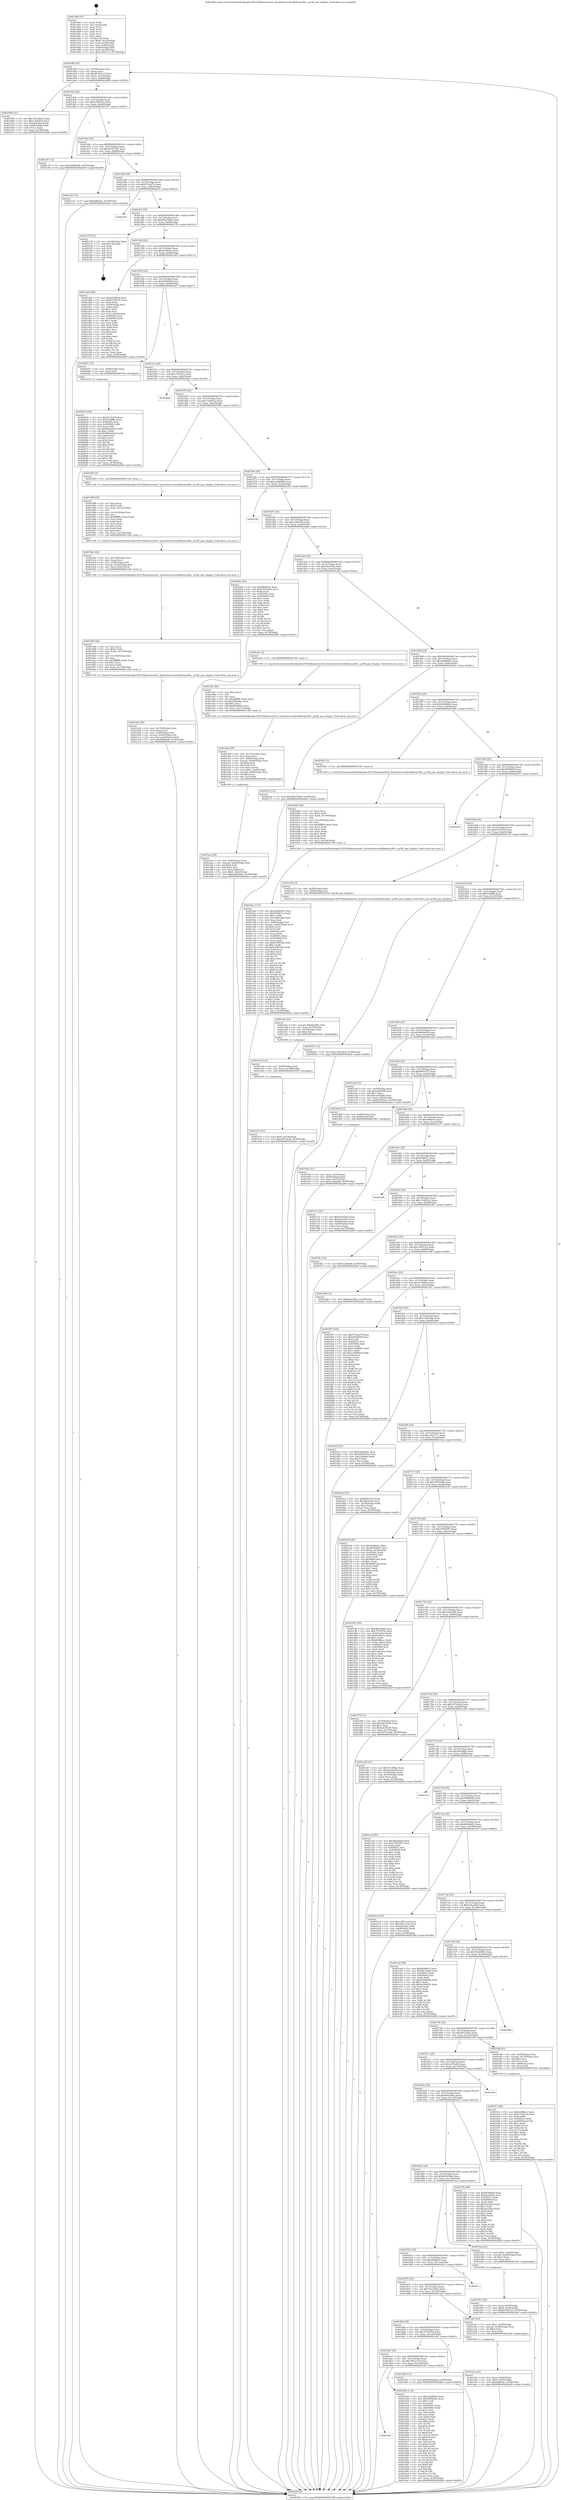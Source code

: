 digraph "0x401460" {
  label = "0x401460 (/mnt/c/Users/mathe/Desktop/tcc/POCII/binaries/extr_linuxdriversvideofbdevps3fb.c_ps3fb_pan_display_Final-ollvm.out::main(0))"
  labelloc = "t"
  node[shape=record]

  Entry [label="",width=0.3,height=0.3,shape=circle,fillcolor=black,style=filled]
  "0x40148f" [label="{
     0x40148f [23]\l
     | [instrs]\l
     &nbsp;&nbsp;0x40148f \<+3\>: mov -0x78(%rbp),%eax\l
     &nbsp;&nbsp;0x401492 \<+2\>: mov %eax,%ecx\l
     &nbsp;&nbsp;0x401494 \<+6\>: sub $0x847841a3,%ecx\l
     &nbsp;&nbsp;0x40149a \<+3\>: mov %eax,-0x7c(%rbp)\l
     &nbsp;&nbsp;0x40149d \<+3\>: mov %ecx,-0x80(%rbp)\l
     &nbsp;&nbsp;0x4014a0 \<+6\>: je 0000000000401968 \<main+0x508\>\l
  }"]
  "0x401968" [label="{
     0x401968 [27]\l
     | [instrs]\l
     &nbsp;&nbsp;0x401968 \<+5\>: mov $0x742120d3,%eax\l
     &nbsp;&nbsp;0x40196d \<+5\>: mov $0xc7ad401a,%ecx\l
     &nbsp;&nbsp;0x401972 \<+3\>: mov -0x54(%rbp),%edx\l
     &nbsp;&nbsp;0x401975 \<+3\>: cmp -0x48(%rbp),%edx\l
     &nbsp;&nbsp;0x401978 \<+3\>: cmovl %ecx,%eax\l
     &nbsp;&nbsp;0x40197b \<+3\>: mov %eax,-0x78(%rbp)\l
     &nbsp;&nbsp;0x40197e \<+5\>: jmp 0000000000402269 \<main+0xe09\>\l
  }"]
  "0x4014a6" [label="{
     0x4014a6 [25]\l
     | [instrs]\l
     &nbsp;&nbsp;0x4014a6 \<+5\>: jmp 00000000004014ab \<main+0x4b\>\l
     &nbsp;&nbsp;0x4014ab \<+3\>: mov -0x7c(%rbp),%eax\l
     &nbsp;&nbsp;0x4014ae \<+5\>: sub $0x8c58631a,%eax\l
     &nbsp;&nbsp;0x4014b3 \<+6\>: mov %eax,-0x84(%rbp)\l
     &nbsp;&nbsp;0x4014b9 \<+6\>: je 0000000000401c97 \<main+0x837\>\l
  }"]
  Exit [label="",width=0.3,height=0.3,shape=circle,fillcolor=black,style=filled,peripheries=2]
  "0x401c97" [label="{
     0x401c97 [12]\l
     | [instrs]\l
     &nbsp;&nbsp;0x401c97 \<+7\>: movl $0x49998c68,-0x78(%rbp)\l
     &nbsp;&nbsp;0x401c9e \<+5\>: jmp 0000000000402269 \<main+0xe09\>\l
  }"]
  "0x4014bf" [label="{
     0x4014bf [25]\l
     | [instrs]\l
     &nbsp;&nbsp;0x4014bf \<+5\>: jmp 00000000004014c4 \<main+0x64\>\l
     &nbsp;&nbsp;0x4014c4 \<+3\>: mov -0x7c(%rbp),%eax\l
     &nbsp;&nbsp;0x4014c7 \<+5\>: sub $0x91555187,%eax\l
     &nbsp;&nbsp;0x4014cc \<+6\>: mov %eax,-0x88(%rbp)\l
     &nbsp;&nbsp;0x4014d2 \<+6\>: je 0000000000401e33 \<main+0x9d3\>\l
  }"]
  "0x402033" [label="{
     0x402033 [94]\l
     | [instrs]\l
     &nbsp;&nbsp;0x402033 \<+5\>: mov $0x971fa27d,%ecx\l
     &nbsp;&nbsp;0x402038 \<+5\>: mov $0xf7ef9ffb,%edx\l
     &nbsp;&nbsp;0x40203d \<+7\>: mov 0x40505c,%esi\l
     &nbsp;&nbsp;0x402044 \<+8\>: mov 0x405064,%r8d\l
     &nbsp;&nbsp;0x40204c \<+3\>: mov %esi,%r9d\l
     &nbsp;&nbsp;0x40204f \<+7\>: sub $0x8824dea5,%r9d\l
     &nbsp;&nbsp;0x402056 \<+4\>: sub $0x1,%r9d\l
     &nbsp;&nbsp;0x40205a \<+7\>: add $0x8824dea5,%r9d\l
     &nbsp;&nbsp;0x402061 \<+4\>: imul %r9d,%esi\l
     &nbsp;&nbsp;0x402065 \<+3\>: and $0x1,%esi\l
     &nbsp;&nbsp;0x402068 \<+3\>: cmp $0x0,%esi\l
     &nbsp;&nbsp;0x40206b \<+4\>: sete %r10b\l
     &nbsp;&nbsp;0x40206f \<+4\>: cmp $0xa,%r8d\l
     &nbsp;&nbsp;0x402073 \<+4\>: setl %r11b\l
     &nbsp;&nbsp;0x402077 \<+3\>: mov %r10b,%bl\l
     &nbsp;&nbsp;0x40207a \<+3\>: and %r11b,%bl\l
     &nbsp;&nbsp;0x40207d \<+3\>: xor %r11b,%r10b\l
     &nbsp;&nbsp;0x402080 \<+3\>: or %r10b,%bl\l
     &nbsp;&nbsp;0x402083 \<+3\>: test $0x1,%bl\l
     &nbsp;&nbsp;0x402086 \<+3\>: cmovne %edx,%ecx\l
     &nbsp;&nbsp;0x402089 \<+3\>: mov %ecx,-0x78(%rbp)\l
     &nbsp;&nbsp;0x40208c \<+5\>: jmp 0000000000402269 \<main+0xe09\>\l
  }"]
  "0x401e33" [label="{
     0x401e33 [12]\l
     | [instrs]\l
     &nbsp;&nbsp;0x401e33 \<+7\>: movl $0x6df6edc,-0x78(%rbp)\l
     &nbsp;&nbsp;0x401e3a \<+5\>: jmp 0000000000402269 \<main+0xe09\>\l
  }"]
  "0x4014d8" [label="{
     0x4014d8 [25]\l
     | [instrs]\l
     &nbsp;&nbsp;0x4014d8 \<+5\>: jmp 00000000004014dd \<main+0x7d\>\l
     &nbsp;&nbsp;0x4014dd \<+3\>: mov -0x7c(%rbp),%eax\l
     &nbsp;&nbsp;0x4014e0 \<+5\>: sub $0x971fa27d,%eax\l
     &nbsp;&nbsp;0x4014e5 \<+6\>: mov %eax,-0x8c(%rbp)\l
     &nbsp;&nbsp;0x4014eb \<+6\>: je 0000000000402243 \<main+0xde3\>\l
  }"]
  "0x401f13" [label="{
     0x401f13 [89]\l
     | [instrs]\l
     &nbsp;&nbsp;0x401f13 \<+5\>: mov $0x6d2ffee3,%edx\l
     &nbsp;&nbsp;0x401f18 \<+5\>: mov $0x11b2b12e,%esi\l
     &nbsp;&nbsp;0x401f1d \<+3\>: xor %r8d,%r8d\l
     &nbsp;&nbsp;0x401f20 \<+8\>: mov 0x40505c,%r9d\l
     &nbsp;&nbsp;0x401f28 \<+8\>: mov 0x405064,%r10d\l
     &nbsp;&nbsp;0x401f30 \<+4\>: sub $0x1,%r8d\l
     &nbsp;&nbsp;0x401f34 \<+3\>: mov %r9d,%r11d\l
     &nbsp;&nbsp;0x401f37 \<+3\>: add %r8d,%r11d\l
     &nbsp;&nbsp;0x401f3a \<+4\>: imul %r11d,%r9d\l
     &nbsp;&nbsp;0x401f3e \<+4\>: and $0x1,%r9d\l
     &nbsp;&nbsp;0x401f42 \<+4\>: cmp $0x0,%r9d\l
     &nbsp;&nbsp;0x401f46 \<+3\>: sete %bl\l
     &nbsp;&nbsp;0x401f49 \<+4\>: cmp $0xa,%r10d\l
     &nbsp;&nbsp;0x401f4d \<+4\>: setl %r14b\l
     &nbsp;&nbsp;0x401f51 \<+3\>: mov %bl,%r15b\l
     &nbsp;&nbsp;0x401f54 \<+3\>: and %r14b,%r15b\l
     &nbsp;&nbsp;0x401f57 \<+3\>: xor %r14b,%bl\l
     &nbsp;&nbsp;0x401f5a \<+3\>: or %bl,%r15b\l
     &nbsp;&nbsp;0x401f5d \<+4\>: test $0x1,%r15b\l
     &nbsp;&nbsp;0x401f61 \<+3\>: cmovne %esi,%edx\l
     &nbsp;&nbsp;0x401f64 \<+3\>: mov %edx,-0x78(%rbp)\l
     &nbsp;&nbsp;0x401f67 \<+5\>: jmp 0000000000402269 \<main+0xe09\>\l
  }"]
  "0x402243" [label="{
     0x402243\l
  }", style=dashed]
  "0x4014f1" [label="{
     0x4014f1 [25]\l
     | [instrs]\l
     &nbsp;&nbsp;0x4014f1 \<+5\>: jmp 00000000004014f6 \<main+0x96\>\l
     &nbsp;&nbsp;0x4014f6 \<+3\>: mov -0x7c(%rbp),%eax\l
     &nbsp;&nbsp;0x4014f9 \<+5\>: sub $0x98215d40,%eax\l
     &nbsp;&nbsp;0x4014fe \<+6\>: mov %eax,-0x90(%rbp)\l
     &nbsp;&nbsp;0x401504 \<+6\>: je 0000000000402178 \<main+0xd18\>\l
  }"]
  "0x401e72" [label="{
     0x401e72 [19]\l
     | [instrs]\l
     &nbsp;&nbsp;0x401e72 \<+7\>: movl $0x0,-0x74(%rbp)\l
     &nbsp;&nbsp;0x401e79 \<+7\>: movl $0x3d71dcd0,-0x78(%rbp)\l
     &nbsp;&nbsp;0x401e80 \<+5\>: jmp 0000000000402269 \<main+0xe09\>\l
  }"]
  "0x402178" [label="{
     0x402178 [21]\l
     | [instrs]\l
     &nbsp;&nbsp;0x402178 \<+3\>: mov -0x34(%rbp),%eax\l
     &nbsp;&nbsp;0x40217b \<+7\>: add $0x128,%rsp\l
     &nbsp;&nbsp;0x402182 \<+1\>: pop %rbx\l
     &nbsp;&nbsp;0x402183 \<+2\>: pop %r12\l
     &nbsp;&nbsp;0x402185 \<+2\>: pop %r13\l
     &nbsp;&nbsp;0x402187 \<+2\>: pop %r14\l
     &nbsp;&nbsp;0x402189 \<+2\>: pop %r15\l
     &nbsp;&nbsp;0x40218b \<+1\>: pop %rbp\l
     &nbsp;&nbsp;0x40218c \<+1\>: ret\l
  }"]
  "0x40150a" [label="{
     0x40150a [25]\l
     | [instrs]\l
     &nbsp;&nbsp;0x40150a \<+5\>: jmp 000000000040150f \<main+0xaf\>\l
     &nbsp;&nbsp;0x40150f \<+3\>: mov -0x7c(%rbp),%eax\l
     &nbsp;&nbsp;0x401512 \<+5\>: sub $0x9ecf40ae,%eax\l
     &nbsp;&nbsp;0x401517 \<+6\>: mov %eax,-0x94(%rbp)\l
     &nbsp;&nbsp;0x40151d \<+6\>: je 0000000000401dd3 \<main+0x973\>\l
  }"]
  "0x401e63" [label="{
     0x401e63 [15]\l
     | [instrs]\l
     &nbsp;&nbsp;0x401e63 \<+4\>: mov -0x50(%rbp),%rdi\l
     &nbsp;&nbsp;0x401e67 \<+6\>: mov %eax,-0x148(%rbp)\l
     &nbsp;&nbsp;0x401e6d \<+5\>: call 0000000000401030 \<free@plt\>\l
     | [calls]\l
     &nbsp;&nbsp;0x401030 \{1\} (unknown)\l
  }"]
  "0x401dd3" [label="{
     0x401dd3 [96]\l
     | [instrs]\l
     &nbsp;&nbsp;0x401dd3 \<+5\>: mov $0xf4594f29,%eax\l
     &nbsp;&nbsp;0x401dd8 \<+5\>: mov $0x91555187,%ecx\l
     &nbsp;&nbsp;0x401ddd \<+2\>: xor %edx,%edx\l
     &nbsp;&nbsp;0x401ddf \<+3\>: mov -0x64(%rbp),%esi\l
     &nbsp;&nbsp;0x401de2 \<+2\>: mov %edx,%edi\l
     &nbsp;&nbsp;0x401de4 \<+3\>: sub $0x1,%edi\l
     &nbsp;&nbsp;0x401de7 \<+2\>: sub %edi,%esi\l
     &nbsp;&nbsp;0x401de9 \<+3\>: mov %esi,-0x64(%rbp)\l
     &nbsp;&nbsp;0x401dec \<+7\>: mov 0x40505c,%esi\l
     &nbsp;&nbsp;0x401df3 \<+7\>: mov 0x405064,%edi\l
     &nbsp;&nbsp;0x401dfa \<+3\>: sub $0x1,%edx\l
     &nbsp;&nbsp;0x401dfd \<+3\>: mov %esi,%r8d\l
     &nbsp;&nbsp;0x401e00 \<+3\>: add %edx,%r8d\l
     &nbsp;&nbsp;0x401e03 \<+4\>: imul %r8d,%esi\l
     &nbsp;&nbsp;0x401e07 \<+3\>: and $0x1,%esi\l
     &nbsp;&nbsp;0x401e0a \<+3\>: cmp $0x0,%esi\l
     &nbsp;&nbsp;0x401e0d \<+4\>: sete %r9b\l
     &nbsp;&nbsp;0x401e11 \<+3\>: cmp $0xa,%edi\l
     &nbsp;&nbsp;0x401e14 \<+4\>: setl %r10b\l
     &nbsp;&nbsp;0x401e18 \<+3\>: mov %r9b,%r11b\l
     &nbsp;&nbsp;0x401e1b \<+3\>: and %r10b,%r11b\l
     &nbsp;&nbsp;0x401e1e \<+3\>: xor %r10b,%r9b\l
     &nbsp;&nbsp;0x401e21 \<+3\>: or %r9b,%r11b\l
     &nbsp;&nbsp;0x401e24 \<+4\>: test $0x1,%r11b\l
     &nbsp;&nbsp;0x401e28 \<+3\>: cmovne %ecx,%eax\l
     &nbsp;&nbsp;0x401e2b \<+3\>: mov %eax,-0x78(%rbp)\l
     &nbsp;&nbsp;0x401e2e \<+5\>: jmp 0000000000402269 \<main+0xe09\>\l
  }"]
  "0x401523" [label="{
     0x401523 [25]\l
     | [instrs]\l
     &nbsp;&nbsp;0x401523 \<+5\>: jmp 0000000000401528 \<main+0xc8\>\l
     &nbsp;&nbsp;0x401528 \<+3\>: mov -0x7c(%rbp),%eax\l
     &nbsp;&nbsp;0x40152b \<+5\>: sub $0xa6536f38,%eax\l
     &nbsp;&nbsp;0x401530 \<+6\>: mov %eax,-0x98(%rbp)\l
     &nbsp;&nbsp;0x401536 \<+6\>: je 0000000000402027 \<main+0xbc7\>\l
  }"]
  "0x401e4c" [label="{
     0x401e4c [23]\l
     | [instrs]\l
     &nbsp;&nbsp;0x401e4c \<+10\>: movabs $0x4030b6,%rdi\l
     &nbsp;&nbsp;0x401e56 \<+3\>: mov %eax,-0x70(%rbp)\l
     &nbsp;&nbsp;0x401e59 \<+3\>: mov -0x70(%rbp),%esi\l
     &nbsp;&nbsp;0x401e5c \<+2\>: mov $0x0,%al\l
     &nbsp;&nbsp;0x401e5e \<+5\>: call 0000000000401040 \<printf@plt\>\l
     | [calls]\l
     &nbsp;&nbsp;0x401040 \{1\} (unknown)\l
  }"]
  "0x402027" [label="{
     0x402027 [12]\l
     | [instrs]\l
     &nbsp;&nbsp;0x402027 \<+4\>: mov -0x60(%rbp),%rax\l
     &nbsp;&nbsp;0x40202b \<+3\>: mov %rax,%rdi\l
     &nbsp;&nbsp;0x40202e \<+5\>: call 0000000000401030 \<free@plt\>\l
     | [calls]\l
     &nbsp;&nbsp;0x401030 \{1\} (unknown)\l
  }"]
  "0x40153c" [label="{
     0x40153c [25]\l
     | [instrs]\l
     &nbsp;&nbsp;0x40153c \<+5\>: jmp 0000000000401541 \<main+0xe1\>\l
     &nbsp;&nbsp;0x401541 \<+3\>: mov -0x7c(%rbp),%eax\l
     &nbsp;&nbsp;0x401544 \<+5\>: sub $0xc7453acc,%eax\l
     &nbsp;&nbsp;0x401549 \<+6\>: mov %eax,-0x9c(%rbp)\l
     &nbsp;&nbsp;0x40154f \<+6\>: je 00000000004020a9 \<main+0xc49\>\l
  }"]
  "0x401bea" [label="{
     0x401bea [173]\l
     | [instrs]\l
     &nbsp;&nbsp;0x401bea \<+5\>: mov $0xcad2894e,%ecx\l
     &nbsp;&nbsp;0x401bef \<+5\>: mov $0x8c58631a,%edx\l
     &nbsp;&nbsp;0x401bf4 \<+3\>: mov $0x1,%r8b\l
     &nbsp;&nbsp;0x401bf7 \<+6\>: mov -0x144(%rbp),%esi\l
     &nbsp;&nbsp;0x401bfd \<+3\>: imul %eax,%esi\l
     &nbsp;&nbsp;0x401c00 \<+4\>: mov -0x60(%rbp),%r9\l
     &nbsp;&nbsp;0x401c04 \<+4\>: movslq -0x64(%rbp),%r10\l
     &nbsp;&nbsp;0x401c08 \<+4\>: shl $0x4,%r10\l
     &nbsp;&nbsp;0x401c0c \<+3\>: add %r10,%r9\l
     &nbsp;&nbsp;0x401c0f \<+4\>: mov 0x8(%r9),%r9\l
     &nbsp;&nbsp;0x401c13 \<+3\>: mov %esi,(%r9)\l
     &nbsp;&nbsp;0x401c16 \<+7\>: mov 0x40505c,%eax\l
     &nbsp;&nbsp;0x401c1d \<+7\>: mov 0x405064,%esi\l
     &nbsp;&nbsp;0x401c24 \<+2\>: mov %eax,%edi\l
     &nbsp;&nbsp;0x401c26 \<+6\>: sub $0xd10855bd,%edi\l
     &nbsp;&nbsp;0x401c2c \<+3\>: sub $0x1,%edi\l
     &nbsp;&nbsp;0x401c2f \<+6\>: add $0xd10855bd,%edi\l
     &nbsp;&nbsp;0x401c35 \<+3\>: imul %edi,%eax\l
     &nbsp;&nbsp;0x401c38 \<+3\>: and $0x1,%eax\l
     &nbsp;&nbsp;0x401c3b \<+3\>: cmp $0x0,%eax\l
     &nbsp;&nbsp;0x401c3e \<+4\>: sete %r11b\l
     &nbsp;&nbsp;0x401c42 \<+3\>: cmp $0xa,%esi\l
     &nbsp;&nbsp;0x401c45 \<+3\>: setl %bl\l
     &nbsp;&nbsp;0x401c48 \<+3\>: mov %r11b,%r14b\l
     &nbsp;&nbsp;0x401c4b \<+4\>: xor $0xff,%r14b\l
     &nbsp;&nbsp;0x401c4f \<+3\>: mov %bl,%r15b\l
     &nbsp;&nbsp;0x401c52 \<+4\>: xor $0xff,%r15b\l
     &nbsp;&nbsp;0x401c56 \<+4\>: xor $0x1,%r8b\l
     &nbsp;&nbsp;0x401c5a \<+3\>: mov %r14b,%r12b\l
     &nbsp;&nbsp;0x401c5d \<+4\>: and $0xff,%r12b\l
     &nbsp;&nbsp;0x401c61 \<+3\>: and %r8b,%r11b\l
     &nbsp;&nbsp;0x401c64 \<+3\>: mov %r15b,%r13b\l
     &nbsp;&nbsp;0x401c67 \<+4\>: and $0xff,%r13b\l
     &nbsp;&nbsp;0x401c6b \<+3\>: and %r8b,%bl\l
     &nbsp;&nbsp;0x401c6e \<+3\>: or %r11b,%r12b\l
     &nbsp;&nbsp;0x401c71 \<+3\>: or %bl,%r13b\l
     &nbsp;&nbsp;0x401c74 \<+3\>: xor %r13b,%r12b\l
     &nbsp;&nbsp;0x401c77 \<+3\>: or %r15b,%r14b\l
     &nbsp;&nbsp;0x401c7a \<+4\>: xor $0xff,%r14b\l
     &nbsp;&nbsp;0x401c7e \<+4\>: or $0x1,%r8b\l
     &nbsp;&nbsp;0x401c82 \<+3\>: and %r8b,%r14b\l
     &nbsp;&nbsp;0x401c85 \<+3\>: or %r14b,%r12b\l
     &nbsp;&nbsp;0x401c88 \<+4\>: test $0x1,%r12b\l
     &nbsp;&nbsp;0x401c8c \<+3\>: cmovne %edx,%ecx\l
     &nbsp;&nbsp;0x401c8f \<+3\>: mov %ecx,-0x78(%rbp)\l
     &nbsp;&nbsp;0x401c92 \<+5\>: jmp 0000000000402269 \<main+0xe09\>\l
  }"]
  "0x4020a9" [label="{
     0x4020a9\l
  }", style=dashed]
  "0x401555" [label="{
     0x401555 [25]\l
     | [instrs]\l
     &nbsp;&nbsp;0x401555 \<+5\>: jmp 000000000040155a \<main+0xfa\>\l
     &nbsp;&nbsp;0x40155a \<+3\>: mov -0x7c(%rbp),%eax\l
     &nbsp;&nbsp;0x40155d \<+5\>: sub $0xc7ad401a,%eax\l
     &nbsp;&nbsp;0x401562 \<+6\>: mov %eax,-0xa0(%rbp)\l
     &nbsp;&nbsp;0x401568 \<+6\>: je 0000000000401983 \<main+0x523\>\l
  }"]
  "0x401bb6" [label="{
     0x401bb6 [52]\l
     | [instrs]\l
     &nbsp;&nbsp;0x401bb6 \<+2\>: xor %ecx,%ecx\l
     &nbsp;&nbsp;0x401bb8 \<+5\>: mov $0x2,%edx\l
     &nbsp;&nbsp;0x401bbd \<+6\>: mov %edx,-0x140(%rbp)\l
     &nbsp;&nbsp;0x401bc3 \<+1\>: cltd\l
     &nbsp;&nbsp;0x401bc4 \<+6\>: mov -0x140(%rbp),%esi\l
     &nbsp;&nbsp;0x401bca \<+2\>: idiv %esi\l
     &nbsp;&nbsp;0x401bcc \<+6\>: imul $0xfffffffe,%edx,%edx\l
     &nbsp;&nbsp;0x401bd2 \<+2\>: mov %ecx,%edi\l
     &nbsp;&nbsp;0x401bd4 \<+2\>: sub %edx,%edi\l
     &nbsp;&nbsp;0x401bd6 \<+2\>: mov %ecx,%edx\l
     &nbsp;&nbsp;0x401bd8 \<+3\>: sub $0x1,%edx\l
     &nbsp;&nbsp;0x401bdb \<+2\>: add %edx,%edi\l
     &nbsp;&nbsp;0x401bdd \<+2\>: sub %edi,%ecx\l
     &nbsp;&nbsp;0x401bdf \<+6\>: mov %ecx,-0x144(%rbp)\l
     &nbsp;&nbsp;0x401be5 \<+5\>: call 0000000000401160 \<next_i\>\l
     | [calls]\l
     &nbsp;&nbsp;0x401160 \{1\} (/mnt/c/Users/mathe/Desktop/tcc/POCII/binaries/extr_linuxdriversvideofbdevps3fb.c_ps3fb_pan_display_Final-ollvm.out::next_i)\l
  }"]
  "0x401983" [label="{
     0x401983 [5]\l
     | [instrs]\l
     &nbsp;&nbsp;0x401983 \<+5\>: call 0000000000401160 \<next_i\>\l
     | [calls]\l
     &nbsp;&nbsp;0x401160 \{1\} (/mnt/c/Users/mathe/Desktop/tcc/POCII/binaries/extr_linuxdriversvideofbdevps3fb.c_ps3fb_pan_display_Final-ollvm.out::next_i)\l
  }"]
  "0x40156e" [label="{
     0x40156e [25]\l
     | [instrs]\l
     &nbsp;&nbsp;0x40156e \<+5\>: jmp 0000000000401573 \<main+0x113\>\l
     &nbsp;&nbsp;0x401573 \<+3\>: mov -0x7c(%rbp),%eax\l
     &nbsp;&nbsp;0x401576 \<+5\>: sub $0xcad2894e,%eax\l
     &nbsp;&nbsp;0x40157b \<+6\>: mov %eax,-0xa4(%rbp)\l
     &nbsp;&nbsp;0x401581 \<+6\>: je 000000000040218d \<main+0xd2d\>\l
  }"]
  "0x4018c0" [label="{
     0x4018c0\l
  }", style=dashed]
  "0x40218d" [label="{
     0x40218d\l
  }", style=dashed]
  "0x401587" [label="{
     0x401587 [25]\l
     | [instrs]\l
     &nbsp;&nbsp;0x401587 \<+5\>: jmp 000000000040158c \<main+0x12c\>\l
     &nbsp;&nbsp;0x40158c \<+3\>: mov -0x7c(%rbp),%eax\l
     &nbsp;&nbsp;0x40158f \<+5\>: sub $0xcc0634e4,%eax\l
     &nbsp;&nbsp;0x401594 \<+6\>: mov %eax,-0xa8(%rbp)\l
     &nbsp;&nbsp;0x40159a \<+6\>: je 00000000004020ba \<main+0xc5a\>\l
  }"]
  "0x401b2b" [label="{
     0x401b2b [134]\l
     | [instrs]\l
     &nbsp;&nbsp;0x401b2b \<+5\>: mov $0xcad2894e,%eax\l
     &nbsp;&nbsp;0x401b30 \<+5\>: mov $0xf00066de,%ecx\l
     &nbsp;&nbsp;0x401b35 \<+2\>: mov $0x1,%dl\l
     &nbsp;&nbsp;0x401b37 \<+2\>: xor %esi,%esi\l
     &nbsp;&nbsp;0x401b39 \<+7\>: mov 0x40505c,%edi\l
     &nbsp;&nbsp;0x401b40 \<+8\>: mov 0x405064,%r8d\l
     &nbsp;&nbsp;0x401b48 \<+3\>: sub $0x1,%esi\l
     &nbsp;&nbsp;0x401b4b \<+3\>: mov %edi,%r9d\l
     &nbsp;&nbsp;0x401b4e \<+3\>: add %esi,%r9d\l
     &nbsp;&nbsp;0x401b51 \<+4\>: imul %r9d,%edi\l
     &nbsp;&nbsp;0x401b55 \<+3\>: and $0x1,%edi\l
     &nbsp;&nbsp;0x401b58 \<+3\>: cmp $0x0,%edi\l
     &nbsp;&nbsp;0x401b5b \<+4\>: sete %r10b\l
     &nbsp;&nbsp;0x401b5f \<+4\>: cmp $0xa,%r8d\l
     &nbsp;&nbsp;0x401b63 \<+4\>: setl %r11b\l
     &nbsp;&nbsp;0x401b67 \<+3\>: mov %r10b,%bl\l
     &nbsp;&nbsp;0x401b6a \<+3\>: xor $0xff,%bl\l
     &nbsp;&nbsp;0x401b6d \<+3\>: mov %r11b,%r14b\l
     &nbsp;&nbsp;0x401b70 \<+4\>: xor $0xff,%r14b\l
     &nbsp;&nbsp;0x401b74 \<+3\>: xor $0x0,%dl\l
     &nbsp;&nbsp;0x401b77 \<+3\>: mov %bl,%r15b\l
     &nbsp;&nbsp;0x401b7a \<+4\>: and $0x0,%r15b\l
     &nbsp;&nbsp;0x401b7e \<+3\>: and %dl,%r10b\l
     &nbsp;&nbsp;0x401b81 \<+3\>: mov %r14b,%r12b\l
     &nbsp;&nbsp;0x401b84 \<+4\>: and $0x0,%r12b\l
     &nbsp;&nbsp;0x401b88 \<+3\>: and %dl,%r11b\l
     &nbsp;&nbsp;0x401b8b \<+3\>: or %r10b,%r15b\l
     &nbsp;&nbsp;0x401b8e \<+3\>: or %r11b,%r12b\l
     &nbsp;&nbsp;0x401b91 \<+3\>: xor %r12b,%r15b\l
     &nbsp;&nbsp;0x401b94 \<+3\>: or %r14b,%bl\l
     &nbsp;&nbsp;0x401b97 \<+3\>: xor $0xff,%bl\l
     &nbsp;&nbsp;0x401b9a \<+3\>: or $0x0,%dl\l
     &nbsp;&nbsp;0x401b9d \<+2\>: and %dl,%bl\l
     &nbsp;&nbsp;0x401b9f \<+3\>: or %bl,%r15b\l
     &nbsp;&nbsp;0x401ba2 \<+4\>: test $0x1,%r15b\l
     &nbsp;&nbsp;0x401ba6 \<+3\>: cmovne %ecx,%eax\l
     &nbsp;&nbsp;0x401ba9 \<+3\>: mov %eax,-0x78(%rbp)\l
     &nbsp;&nbsp;0x401bac \<+5\>: jmp 0000000000402269 \<main+0xe09\>\l
  }"]
  "0x4020ba" [label="{
     0x4020ba [83]\l
     | [instrs]\l
     &nbsp;&nbsp;0x4020ba \<+5\>: mov $0x96d8eb1,%eax\l
     &nbsp;&nbsp;0x4020bf \<+5\>: mov $0x27919cd0,%ecx\l
     &nbsp;&nbsp;0x4020c4 \<+2\>: xor %edx,%edx\l
     &nbsp;&nbsp;0x4020c6 \<+7\>: mov 0x40505c,%esi\l
     &nbsp;&nbsp;0x4020cd \<+7\>: mov 0x405064,%edi\l
     &nbsp;&nbsp;0x4020d4 \<+3\>: sub $0x1,%edx\l
     &nbsp;&nbsp;0x4020d7 \<+3\>: mov %esi,%r8d\l
     &nbsp;&nbsp;0x4020da \<+3\>: add %edx,%r8d\l
     &nbsp;&nbsp;0x4020dd \<+4\>: imul %r8d,%esi\l
     &nbsp;&nbsp;0x4020e1 \<+3\>: and $0x1,%esi\l
     &nbsp;&nbsp;0x4020e4 \<+3\>: cmp $0x0,%esi\l
     &nbsp;&nbsp;0x4020e7 \<+4\>: sete %r9b\l
     &nbsp;&nbsp;0x4020eb \<+3\>: cmp $0xa,%edi\l
     &nbsp;&nbsp;0x4020ee \<+4\>: setl %r10b\l
     &nbsp;&nbsp;0x4020f2 \<+3\>: mov %r9b,%r11b\l
     &nbsp;&nbsp;0x4020f5 \<+3\>: and %r10b,%r11b\l
     &nbsp;&nbsp;0x4020f8 \<+3\>: xor %r10b,%r9b\l
     &nbsp;&nbsp;0x4020fb \<+3\>: or %r9b,%r11b\l
     &nbsp;&nbsp;0x4020fe \<+4\>: test $0x1,%r11b\l
     &nbsp;&nbsp;0x402102 \<+3\>: cmovne %ecx,%eax\l
     &nbsp;&nbsp;0x402105 \<+3\>: mov %eax,-0x78(%rbp)\l
     &nbsp;&nbsp;0x402108 \<+5\>: jmp 0000000000402269 \<main+0xe09\>\l
  }"]
  "0x4015a0" [label="{
     0x4015a0 [25]\l
     | [instrs]\l
     &nbsp;&nbsp;0x4015a0 \<+5\>: jmp 00000000004015a5 \<main+0x145\>\l
     &nbsp;&nbsp;0x4015a5 \<+3\>: mov -0x7c(%rbp),%eax\l
     &nbsp;&nbsp;0x4015a8 \<+5\>: sub $0xd3ea5c6c,%eax\l
     &nbsp;&nbsp;0x4015ad \<+6\>: mov %eax,-0xac(%rbp)\l
     &nbsp;&nbsp;0x4015b3 \<+6\>: je 0000000000401a8c \<main+0x62c\>\l
  }"]
  "0x4018a7" [label="{
     0x4018a7 [25]\l
     | [instrs]\l
     &nbsp;&nbsp;0x4018a7 \<+5\>: jmp 00000000004018ac \<main+0x44c\>\l
     &nbsp;&nbsp;0x4018ac \<+3\>: mov -0x7c(%rbp),%eax\l
     &nbsp;&nbsp;0x4018af \<+5\>: sub $0x78b1c516,%eax\l
     &nbsp;&nbsp;0x4018b4 \<+6\>: mov %eax,-0x128(%rbp)\l
     &nbsp;&nbsp;0x4018ba \<+6\>: je 0000000000401b2b \<main+0x6cb\>\l
  }"]
  "0x401a8c" [label="{
     0x401a8c [5]\l
     | [instrs]\l
     &nbsp;&nbsp;0x401a8c \<+5\>: call 0000000000401160 \<next_i\>\l
     | [calls]\l
     &nbsp;&nbsp;0x401160 \{1\} (/mnt/c/Users/mathe/Desktop/tcc/POCII/binaries/extr_linuxdriversvideofbdevps3fb.c_ps3fb_pan_display_Final-ollvm.out::next_i)\l
  }"]
  "0x4015b9" [label="{
     0x4015b9 [25]\l
     | [instrs]\l
     &nbsp;&nbsp;0x4015b9 \<+5\>: jmp 00000000004015be \<main+0x15e\>\l
     &nbsp;&nbsp;0x4015be \<+3\>: mov -0x7c(%rbp),%eax\l
     &nbsp;&nbsp;0x4015c1 \<+5\>: sub $0xd44d4b97,%eax\l
     &nbsp;&nbsp;0x4015c6 \<+6\>: mov %eax,-0xb0(%rbp)\l
     &nbsp;&nbsp;0x4015cc \<+6\>: je 000000000040216c \<main+0xd0c\>\l
  }"]
  "0x401d63" [label="{
     0x401d63 [12]\l
     | [instrs]\l
     &nbsp;&nbsp;0x401d63 \<+7\>: movl $0x4d04da62,-0x78(%rbp)\l
     &nbsp;&nbsp;0x401d6a \<+5\>: jmp 0000000000402269 \<main+0xe09\>\l
  }"]
  "0x40216c" [label="{
     0x40216c [12]\l
     | [instrs]\l
     &nbsp;&nbsp;0x40216c \<+7\>: movl $0x98215d40,-0x78(%rbp)\l
     &nbsp;&nbsp;0x402173 \<+5\>: jmp 0000000000402269 \<main+0xe09\>\l
  }"]
  "0x4015d2" [label="{
     0x4015d2 [25]\l
     | [instrs]\l
     &nbsp;&nbsp;0x4015d2 \<+5\>: jmp 00000000004015d7 \<main+0x177\>\l
     &nbsp;&nbsp;0x4015d7 \<+3\>: mov -0x7c(%rbp),%eax\l
     &nbsp;&nbsp;0x4015da \<+5\>: sub $0xf00066de,%eax\l
     &nbsp;&nbsp;0x4015df \<+6\>: mov %eax,-0xb4(%rbp)\l
     &nbsp;&nbsp;0x4015e5 \<+6\>: je 0000000000401bb1 \<main+0x751\>\l
  }"]
  "0x401aea" [label="{
     0x401aea [38]\l
     | [instrs]\l
     &nbsp;&nbsp;0x401aea \<+4\>: mov -0x60(%rbp),%rsi\l
     &nbsp;&nbsp;0x401aee \<+4\>: movslq -0x64(%rbp),%rdi\l
     &nbsp;&nbsp;0x401af2 \<+4\>: shl $0x4,%rdi\l
     &nbsp;&nbsp;0x401af6 \<+3\>: add %rdi,%rsi\l
     &nbsp;&nbsp;0x401af9 \<+4\>: mov %rax,0x8(%rsi)\l
     &nbsp;&nbsp;0x401afd \<+7\>: movl $0x0,-0x6c(%rbp)\l
     &nbsp;&nbsp;0x401b04 \<+7\>: movl $0x4d04da62,-0x78(%rbp)\l
     &nbsp;&nbsp;0x401b0b \<+5\>: jmp 0000000000402269 \<main+0xe09\>\l
  }"]
  "0x401bb1" [label="{
     0x401bb1 [5]\l
     | [instrs]\l
     &nbsp;&nbsp;0x401bb1 \<+5\>: call 0000000000401160 \<next_i\>\l
     | [calls]\l
     &nbsp;&nbsp;0x401160 \{1\} (/mnt/c/Users/mathe/Desktop/tcc/POCII/binaries/extr_linuxdriversvideofbdevps3fb.c_ps3fb_pan_display_Final-ollvm.out::next_i)\l
  }"]
  "0x4015eb" [label="{
     0x4015eb [25]\l
     | [instrs]\l
     &nbsp;&nbsp;0x4015eb \<+5\>: jmp 00000000004015f0 \<main+0x190\>\l
     &nbsp;&nbsp;0x4015f0 \<+3\>: mov -0x7c(%rbp),%eax\l
     &nbsp;&nbsp;0x4015f3 \<+5\>: sub $0xf4594f29,%eax\l
     &nbsp;&nbsp;0x4015f8 \<+6\>: mov %eax,-0xb8(%rbp)\l
     &nbsp;&nbsp;0x4015fe \<+6\>: je 0000000000402203 \<main+0xda3\>\l
  }"]
  "0x401ab9" [label="{
     0x401ab9 [49]\l
     | [instrs]\l
     &nbsp;&nbsp;0x401ab9 \<+6\>: mov -0x13c(%rbp),%ecx\l
     &nbsp;&nbsp;0x401abf \<+3\>: imul %eax,%ecx\l
     &nbsp;&nbsp;0x401ac2 \<+4\>: mov -0x60(%rbp),%rsi\l
     &nbsp;&nbsp;0x401ac6 \<+4\>: movslq -0x64(%rbp),%rdi\l
     &nbsp;&nbsp;0x401aca \<+4\>: shl $0x4,%rdi\l
     &nbsp;&nbsp;0x401ace \<+3\>: add %rdi,%rsi\l
     &nbsp;&nbsp;0x401ad1 \<+2\>: mov %ecx,(%rsi)\l
     &nbsp;&nbsp;0x401ad3 \<+7\>: movl $0x1,-0x68(%rbp)\l
     &nbsp;&nbsp;0x401ada \<+4\>: movslq -0x68(%rbp),%rsi\l
     &nbsp;&nbsp;0x401ade \<+4\>: shl $0x2,%rsi\l
     &nbsp;&nbsp;0x401ae2 \<+3\>: mov %rsi,%rdi\l
     &nbsp;&nbsp;0x401ae5 \<+5\>: call 0000000000401050 \<malloc@plt\>\l
     | [calls]\l
     &nbsp;&nbsp;0x401050 \{1\} (unknown)\l
  }"]
  "0x402203" [label="{
     0x402203\l
  }", style=dashed]
  "0x401604" [label="{
     0x401604 [25]\l
     | [instrs]\l
     &nbsp;&nbsp;0x401604 \<+5\>: jmp 0000000000401609 \<main+0x1a9\>\l
     &nbsp;&nbsp;0x401609 \<+3\>: mov -0x7c(%rbp),%eax\l
     &nbsp;&nbsp;0x40160c \<+5\>: sub $0xf7e103eb,%eax\l
     &nbsp;&nbsp;0x401611 \<+6\>: mov %eax,-0xbc(%rbp)\l
     &nbsp;&nbsp;0x401617 \<+6\>: je 0000000000401e3f \<main+0x9df\>\l
  }"]
  "0x401a91" [label="{
     0x401a91 [40]\l
     | [instrs]\l
     &nbsp;&nbsp;0x401a91 \<+5\>: mov $0x2,%ecx\l
     &nbsp;&nbsp;0x401a96 \<+1\>: cltd\l
     &nbsp;&nbsp;0x401a97 \<+2\>: idiv %ecx\l
     &nbsp;&nbsp;0x401a99 \<+6\>: imul $0xfffffffe,%edx,%ecx\l
     &nbsp;&nbsp;0x401a9f \<+6\>: sub $0xf5924fee,%ecx\l
     &nbsp;&nbsp;0x401aa5 \<+3\>: add $0x1,%ecx\l
     &nbsp;&nbsp;0x401aa8 \<+6\>: add $0xf5924fee,%ecx\l
     &nbsp;&nbsp;0x401aae \<+6\>: mov %ecx,-0x13c(%rbp)\l
     &nbsp;&nbsp;0x401ab4 \<+5\>: call 0000000000401160 \<next_i\>\l
     | [calls]\l
     &nbsp;&nbsp;0x401160 \{1\} (/mnt/c/Users/mathe/Desktop/tcc/POCII/binaries/extr_linuxdriversvideofbdevps3fb.c_ps3fb_pan_display_Final-ollvm.out::next_i)\l
  }"]
  "0x401e3f" [label="{
     0x401e3f [13]\l
     | [instrs]\l
     &nbsp;&nbsp;0x401e3f \<+4\>: mov -0x50(%rbp),%rdi\l
     &nbsp;&nbsp;0x401e43 \<+4\>: mov -0x60(%rbp),%rsi\l
     &nbsp;&nbsp;0x401e47 \<+5\>: call 0000000000401410 \<ps3fb_pan_display\>\l
     | [calls]\l
     &nbsp;&nbsp;0x401410 \{1\} (/mnt/c/Users/mathe/Desktop/tcc/POCII/binaries/extr_linuxdriversvideofbdevps3fb.c_ps3fb_pan_display_Final-ollvm.out::ps3fb_pan_display)\l
  }"]
  "0x40161d" [label="{
     0x40161d [25]\l
     | [instrs]\l
     &nbsp;&nbsp;0x40161d \<+5\>: jmp 0000000000401622 \<main+0x1c2\>\l
     &nbsp;&nbsp;0x401622 \<+3\>: mov -0x7c(%rbp),%eax\l
     &nbsp;&nbsp;0x401625 \<+5\>: sub $0xf7ef9ffb,%eax\l
     &nbsp;&nbsp;0x40162a \<+6\>: mov %eax,-0xc0(%rbp)\l
     &nbsp;&nbsp;0x401630 \<+6\>: je 0000000000402091 \<main+0xc31\>\l
  }"]
  "0x401a5a" [label="{
     0x401a5a [23]\l
     | [instrs]\l
     &nbsp;&nbsp;0x401a5a \<+4\>: mov %rax,-0x60(%rbp)\l
     &nbsp;&nbsp;0x401a5e \<+7\>: movl $0x0,-0x64(%rbp)\l
     &nbsp;&nbsp;0x401a65 \<+7\>: movl $0x6df6edc,-0x78(%rbp)\l
     &nbsp;&nbsp;0x401a6c \<+5\>: jmp 0000000000402269 \<main+0xe09\>\l
  }"]
  "0x402091" [label="{
     0x402091 [12]\l
     | [instrs]\l
     &nbsp;&nbsp;0x402091 \<+7\>: movl $0xcc0634e4,-0x78(%rbp)\l
     &nbsp;&nbsp;0x402098 \<+5\>: jmp 0000000000402269 \<main+0xe09\>\l
  }"]
  "0x401636" [label="{
     0x401636 [25]\l
     | [instrs]\l
     &nbsp;&nbsp;0x401636 \<+5\>: jmp 000000000040163b \<main+0x1db\>\l
     &nbsp;&nbsp;0x40163b \<+3\>: mov -0x7c(%rbp),%eax\l
     &nbsp;&nbsp;0x40163e \<+5\>: sub $0xf96d4ef0,%eax\l
     &nbsp;&nbsp;0x401643 \<+6\>: mov %eax,-0xc4(%rbp)\l
     &nbsp;&nbsp;0x401649 \<+6\>: je 0000000000401a24 \<main+0x5c4\>\l
  }"]
  "0x40188e" [label="{
     0x40188e [25]\l
     | [instrs]\l
     &nbsp;&nbsp;0x40188e \<+5\>: jmp 0000000000401893 \<main+0x433\>\l
     &nbsp;&nbsp;0x401893 \<+3\>: mov -0x7c(%rbp),%eax\l
     &nbsp;&nbsp;0x401896 \<+5\>: sub $0x757ed754,%eax\l
     &nbsp;&nbsp;0x40189b \<+6\>: mov %eax,-0x124(%rbp)\l
     &nbsp;&nbsp;0x4018a1 \<+6\>: je 0000000000401d63 \<main+0x903\>\l
  }"]
  "0x401a24" [label="{
     0x401a24 [31]\l
     | [instrs]\l
     &nbsp;&nbsp;0x401a24 \<+3\>: mov -0x54(%rbp),%eax\l
     &nbsp;&nbsp;0x401a27 \<+5\>: sub $0xead26cf6,%eax\l
     &nbsp;&nbsp;0x401a2c \<+3\>: add $0x1,%eax\l
     &nbsp;&nbsp;0x401a2f \<+5\>: add $0xead26cf6,%eax\l
     &nbsp;&nbsp;0x401a34 \<+3\>: mov %eax,-0x54(%rbp)\l
     &nbsp;&nbsp;0x401a37 \<+7\>: movl $0x847841a3,-0x78(%rbp)\l
     &nbsp;&nbsp;0x401a3e \<+5\>: jmp 0000000000402269 \<main+0xe09\>\l
  }"]
  "0x40164f" [label="{
     0x40164f [25]\l
     | [instrs]\l
     &nbsp;&nbsp;0x40164f \<+5\>: jmp 0000000000401654 \<main+0x1f4\>\l
     &nbsp;&nbsp;0x401654 \<+3\>: mov -0x7c(%rbp),%eax\l
     &nbsp;&nbsp;0x401657 \<+5\>: sub $0xff091b37,%eax\l
     &nbsp;&nbsp;0x40165c \<+6\>: mov %eax,-0xc8(%rbp)\l
     &nbsp;&nbsp;0x401662 \<+6\>: je 00000000004018fd \<main+0x49d\>\l
  }"]
  "0x401a43" [label="{
     0x401a43 [23]\l
     | [instrs]\l
     &nbsp;&nbsp;0x401a43 \<+7\>: movl $0x1,-0x58(%rbp)\l
     &nbsp;&nbsp;0x401a4a \<+4\>: movslq -0x58(%rbp),%rax\l
     &nbsp;&nbsp;0x401a4e \<+4\>: shl $0x4,%rax\l
     &nbsp;&nbsp;0x401a52 \<+3\>: mov %rax,%rdi\l
     &nbsp;&nbsp;0x401a55 \<+5\>: call 0000000000401050 \<malloc@plt\>\l
     | [calls]\l
     &nbsp;&nbsp;0x401050 \{1\} (unknown)\l
  }"]
  "0x4018fd" [label="{
     0x4018fd [13]\l
     | [instrs]\l
     &nbsp;&nbsp;0x4018fd \<+4\>: mov -0x40(%rbp),%rax\l
     &nbsp;&nbsp;0x401901 \<+4\>: mov 0x8(%rax),%rdi\l
     &nbsp;&nbsp;0x401905 \<+5\>: call 0000000000401060 \<atoi@plt\>\l
     | [calls]\l
     &nbsp;&nbsp;0x401060 \{1\} (unknown)\l
  }"]
  "0x401668" [label="{
     0x401668 [25]\l
     | [instrs]\l
     &nbsp;&nbsp;0x401668 \<+5\>: jmp 000000000040166d \<main+0x20d\>\l
     &nbsp;&nbsp;0x40166d \<+3\>: mov -0x7c(%rbp),%eax\l
     &nbsp;&nbsp;0x401670 \<+5\>: sub $0x6df6edc,%eax\l
     &nbsp;&nbsp;0x401675 \<+6\>: mov %eax,-0xcc(%rbp)\l
     &nbsp;&nbsp;0x40167b \<+6\>: je 0000000000401a71 \<main+0x611\>\l
  }"]
  "0x401875" [label="{
     0x401875 [25]\l
     | [instrs]\l
     &nbsp;&nbsp;0x401875 \<+5\>: jmp 000000000040187a \<main+0x41a\>\l
     &nbsp;&nbsp;0x40187a \<+3\>: mov -0x7c(%rbp),%eax\l
     &nbsp;&nbsp;0x40187d \<+5\>: sub $0x742120d3,%eax\l
     &nbsp;&nbsp;0x401882 \<+6\>: mov %eax,-0x120(%rbp)\l
     &nbsp;&nbsp;0x401888 \<+6\>: je 0000000000401a43 \<main+0x5e3\>\l
  }"]
  "0x401a71" [label="{
     0x401a71 [27]\l
     | [instrs]\l
     &nbsp;&nbsp;0x401a71 \<+5\>: mov $0xf7e103eb,%eax\l
     &nbsp;&nbsp;0x401a76 \<+5\>: mov $0xd3ea5c6c,%ecx\l
     &nbsp;&nbsp;0x401a7b \<+3\>: mov -0x64(%rbp),%edx\l
     &nbsp;&nbsp;0x401a7e \<+3\>: cmp -0x58(%rbp),%edx\l
     &nbsp;&nbsp;0x401a81 \<+3\>: cmovl %ecx,%eax\l
     &nbsp;&nbsp;0x401a84 \<+3\>: mov %eax,-0x78(%rbp)\l
     &nbsp;&nbsp;0x401a87 \<+5\>: jmp 0000000000402269 \<main+0xe09\>\l
  }"]
  "0x401681" [label="{
     0x401681 [25]\l
     | [instrs]\l
     &nbsp;&nbsp;0x401681 \<+5\>: jmp 0000000000401686 \<main+0x226\>\l
     &nbsp;&nbsp;0x401686 \<+3\>: mov -0x7c(%rbp),%eax\l
     &nbsp;&nbsp;0x401689 \<+5\>: sub $0x96d8eb1,%eax\l
     &nbsp;&nbsp;0x40168e \<+6\>: mov %eax,-0xd0(%rbp)\l
     &nbsp;&nbsp;0x401694 \<+6\>: je 000000000040225b \<main+0xdfb\>\l
  }"]
  "0x40221c" [label="{
     0x40221c\l
  }", style=dashed]
  "0x40225b" [label="{
     0x40225b\l
  }", style=dashed]
  "0x40169a" [label="{
     0x40169a [25]\l
     | [instrs]\l
     &nbsp;&nbsp;0x40169a \<+5\>: jmp 000000000040169f \<main+0x23f\>\l
     &nbsp;&nbsp;0x40169f \<+3\>: mov -0x7c(%rbp),%eax\l
     &nbsp;&nbsp;0x4016a2 \<+5\>: sub $0x11b2b12e,%eax\l
     &nbsp;&nbsp;0x4016a7 \<+6\>: mov %eax,-0xd4(%rbp)\l
     &nbsp;&nbsp;0x4016ad \<+6\>: je 0000000000401f6c \<main+0xb0c\>\l
  }"]
  "0x401a02" [label="{
     0x401a02 [34]\l
     | [instrs]\l
     &nbsp;&nbsp;0x401a02 \<+6\>: mov -0x138(%rbp),%ecx\l
     &nbsp;&nbsp;0x401a08 \<+3\>: imul %eax,%ecx\l
     &nbsp;&nbsp;0x401a0b \<+4\>: mov -0x50(%rbp),%r8\l
     &nbsp;&nbsp;0x401a0f \<+4\>: movslq -0x54(%rbp),%r9\l
     &nbsp;&nbsp;0x401a13 \<+5\>: mov %ecx,0x4(%r8,%r9,8)\l
     &nbsp;&nbsp;0x401a18 \<+7\>: movl $0xf96d4ef0,-0x78(%rbp)\l
     &nbsp;&nbsp;0x401a1f \<+5\>: jmp 0000000000402269 \<main+0xe09\>\l
  }"]
  "0x401f6c" [label="{
     0x401f6c [12]\l
     | [instrs]\l
     &nbsp;&nbsp;0x401f6c \<+7\>: movl $0x3cd28c66,-0x78(%rbp)\l
     &nbsp;&nbsp;0x401f73 \<+5\>: jmp 0000000000402269 \<main+0xe09\>\l
  }"]
  "0x4016b3" [label="{
     0x4016b3 [25]\l
     | [instrs]\l
     &nbsp;&nbsp;0x4016b3 \<+5\>: jmp 00000000004016b8 \<main+0x258\>\l
     &nbsp;&nbsp;0x4016b8 \<+3\>: mov -0x7c(%rbp),%eax\l
     &nbsp;&nbsp;0x4016bb \<+5\>: sub $0x15851cc4,%eax\l
     &nbsp;&nbsp;0x4016c0 \<+6\>: mov %eax,-0xd8(%rbp)\l
     &nbsp;&nbsp;0x4016c6 \<+6\>: je 0000000000401d6f \<main+0x90f\>\l
  }"]
  "0x4019d6" [label="{
     0x4019d6 [44]\l
     | [instrs]\l
     &nbsp;&nbsp;0x4019d6 \<+2\>: xor %ecx,%ecx\l
     &nbsp;&nbsp;0x4019d8 \<+5\>: mov $0x2,%edx\l
     &nbsp;&nbsp;0x4019dd \<+6\>: mov %edx,-0x134(%rbp)\l
     &nbsp;&nbsp;0x4019e3 \<+1\>: cltd\l
     &nbsp;&nbsp;0x4019e4 \<+6\>: mov -0x134(%rbp),%esi\l
     &nbsp;&nbsp;0x4019ea \<+2\>: idiv %esi\l
     &nbsp;&nbsp;0x4019ec \<+6\>: imul $0xfffffffe,%edx,%edx\l
     &nbsp;&nbsp;0x4019f2 \<+3\>: sub $0x1,%ecx\l
     &nbsp;&nbsp;0x4019f5 \<+2\>: sub %ecx,%edx\l
     &nbsp;&nbsp;0x4019f7 \<+6\>: mov %edx,-0x138(%rbp)\l
     &nbsp;&nbsp;0x4019fd \<+5\>: call 0000000000401160 \<next_i\>\l
     | [calls]\l
     &nbsp;&nbsp;0x401160 \{1\} (/mnt/c/Users/mathe/Desktop/tcc/POCII/binaries/extr_linuxdriversvideofbdevps3fb.c_ps3fb_pan_display_Final-ollvm.out::next_i)\l
  }"]
  "0x401d6f" [label="{
     0x401d6f [12]\l
     | [instrs]\l
     &nbsp;&nbsp;0x401d6f \<+7\>: movl $0x60ae48e2,-0x78(%rbp)\l
     &nbsp;&nbsp;0x401d76 \<+5\>: jmp 0000000000402269 \<main+0xe09\>\l
  }"]
  "0x4016cc" [label="{
     0x4016cc [25]\l
     | [instrs]\l
     &nbsp;&nbsp;0x4016cc \<+5\>: jmp 00000000004016d1 \<main+0x271\>\l
     &nbsp;&nbsp;0x4016d1 \<+3\>: mov -0x7c(%rbp),%eax\l
     &nbsp;&nbsp;0x4016d4 \<+5\>: sub $0x16148fea,%eax\l
     &nbsp;&nbsp;0x4016d9 \<+6\>: mov %eax,-0xdc(%rbp)\l
     &nbsp;&nbsp;0x4016df \<+6\>: je 0000000000401f97 \<main+0xb37\>\l
  }"]
  "0x4019bc" [label="{
     0x4019bc [26]\l
     | [instrs]\l
     &nbsp;&nbsp;0x4019bc \<+6\>: mov -0x130(%rbp),%ecx\l
     &nbsp;&nbsp;0x4019c2 \<+3\>: imul %eax,%ecx\l
     &nbsp;&nbsp;0x4019c5 \<+4\>: mov -0x50(%rbp),%r8\l
     &nbsp;&nbsp;0x4019c9 \<+4\>: movslq -0x54(%rbp),%r9\l
     &nbsp;&nbsp;0x4019cd \<+4\>: mov %ecx,(%r8,%r9,8)\l
     &nbsp;&nbsp;0x4019d1 \<+5\>: call 0000000000401160 \<next_i\>\l
     | [calls]\l
     &nbsp;&nbsp;0x401160 \{1\} (/mnt/c/Users/mathe/Desktop/tcc/POCII/binaries/extr_linuxdriversvideofbdevps3fb.c_ps3fb_pan_display_Final-ollvm.out::next_i)\l
  }"]
  "0x401f97" [label="{
     0x401f97 [144]\l
     | [instrs]\l
     &nbsp;&nbsp;0x401f97 \<+5\>: mov $0x971fa27d,%eax\l
     &nbsp;&nbsp;0x401f9c \<+5\>: mov $0xa6536f38,%ecx\l
     &nbsp;&nbsp;0x401fa1 \<+2\>: mov $0x1,%dl\l
     &nbsp;&nbsp;0x401fa3 \<+7\>: mov 0x40505c,%esi\l
     &nbsp;&nbsp;0x401faa \<+7\>: mov 0x405064,%edi\l
     &nbsp;&nbsp;0x401fb1 \<+3\>: mov %esi,%r8d\l
     &nbsp;&nbsp;0x401fb4 \<+7\>: sub $0xe33080d2,%r8d\l
     &nbsp;&nbsp;0x401fbb \<+4\>: sub $0x1,%r8d\l
     &nbsp;&nbsp;0x401fbf \<+7\>: add $0xe33080d2,%r8d\l
     &nbsp;&nbsp;0x401fc6 \<+4\>: imul %r8d,%esi\l
     &nbsp;&nbsp;0x401fca \<+3\>: and $0x1,%esi\l
     &nbsp;&nbsp;0x401fcd \<+3\>: cmp $0x0,%esi\l
     &nbsp;&nbsp;0x401fd0 \<+4\>: sete %r9b\l
     &nbsp;&nbsp;0x401fd4 \<+3\>: cmp $0xa,%edi\l
     &nbsp;&nbsp;0x401fd7 \<+4\>: setl %r10b\l
     &nbsp;&nbsp;0x401fdb \<+3\>: mov %r9b,%r11b\l
     &nbsp;&nbsp;0x401fde \<+4\>: xor $0xff,%r11b\l
     &nbsp;&nbsp;0x401fe2 \<+3\>: mov %r10b,%bl\l
     &nbsp;&nbsp;0x401fe5 \<+3\>: xor $0xff,%bl\l
     &nbsp;&nbsp;0x401fe8 \<+3\>: xor $0x1,%dl\l
     &nbsp;&nbsp;0x401feb \<+3\>: mov %r11b,%r14b\l
     &nbsp;&nbsp;0x401fee \<+4\>: and $0xff,%r14b\l
     &nbsp;&nbsp;0x401ff2 \<+3\>: and %dl,%r9b\l
     &nbsp;&nbsp;0x401ff5 \<+3\>: mov %bl,%r15b\l
     &nbsp;&nbsp;0x401ff8 \<+4\>: and $0xff,%r15b\l
     &nbsp;&nbsp;0x401ffc \<+3\>: and %dl,%r10b\l
     &nbsp;&nbsp;0x401fff \<+3\>: or %r9b,%r14b\l
     &nbsp;&nbsp;0x402002 \<+3\>: or %r10b,%r15b\l
     &nbsp;&nbsp;0x402005 \<+3\>: xor %r15b,%r14b\l
     &nbsp;&nbsp;0x402008 \<+3\>: or %bl,%r11b\l
     &nbsp;&nbsp;0x40200b \<+4\>: xor $0xff,%r11b\l
     &nbsp;&nbsp;0x40200f \<+3\>: or $0x1,%dl\l
     &nbsp;&nbsp;0x402012 \<+3\>: and %dl,%r11b\l
     &nbsp;&nbsp;0x402015 \<+3\>: or %r11b,%r14b\l
     &nbsp;&nbsp;0x402018 \<+4\>: test $0x1,%r14b\l
     &nbsp;&nbsp;0x40201c \<+3\>: cmovne %ecx,%eax\l
     &nbsp;&nbsp;0x40201f \<+3\>: mov %eax,-0x78(%rbp)\l
     &nbsp;&nbsp;0x402022 \<+5\>: jmp 0000000000402269 \<main+0xe09\>\l
  }"]
  "0x4016e5" [label="{
     0x4016e5 [25]\l
     | [instrs]\l
     &nbsp;&nbsp;0x4016e5 \<+5\>: jmp 00000000004016ea \<main+0x28a\>\l
     &nbsp;&nbsp;0x4016ea \<+3\>: mov -0x7c(%rbp),%eax\l
     &nbsp;&nbsp;0x4016ed \<+5\>: sub $0x1a9daa98,%eax\l
     &nbsp;&nbsp;0x4016f2 \<+6\>: mov %eax,-0xe0(%rbp)\l
     &nbsp;&nbsp;0x4016f8 \<+6\>: je 000000000040191f \<main+0x4bf\>\l
  }"]
  "0x401988" [label="{
     0x401988 [52]\l
     | [instrs]\l
     &nbsp;&nbsp;0x401988 \<+2\>: xor %ecx,%ecx\l
     &nbsp;&nbsp;0x40198a \<+5\>: mov $0x2,%edx\l
     &nbsp;&nbsp;0x40198f \<+6\>: mov %edx,-0x12c(%rbp)\l
     &nbsp;&nbsp;0x401995 \<+1\>: cltd\l
     &nbsp;&nbsp;0x401996 \<+6\>: mov -0x12c(%rbp),%esi\l
     &nbsp;&nbsp;0x40199c \<+2\>: idiv %esi\l
     &nbsp;&nbsp;0x40199e \<+6\>: imul $0xfffffffe,%edx,%edx\l
     &nbsp;&nbsp;0x4019a4 \<+2\>: mov %ecx,%edi\l
     &nbsp;&nbsp;0x4019a6 \<+2\>: sub %edx,%edi\l
     &nbsp;&nbsp;0x4019a8 \<+2\>: mov %ecx,%edx\l
     &nbsp;&nbsp;0x4019aa \<+3\>: sub $0x1,%edx\l
     &nbsp;&nbsp;0x4019ad \<+2\>: add %edx,%edi\l
     &nbsp;&nbsp;0x4019af \<+2\>: sub %edi,%ecx\l
     &nbsp;&nbsp;0x4019b1 \<+6\>: mov %ecx,-0x130(%rbp)\l
     &nbsp;&nbsp;0x4019b7 \<+5\>: call 0000000000401160 \<next_i\>\l
     | [calls]\l
     &nbsp;&nbsp;0x401160 \{1\} (/mnt/c/Users/mathe/Desktop/tcc/POCII/binaries/extr_linuxdriversvideofbdevps3fb.c_ps3fb_pan_display_Final-ollvm.out::next_i)\l
  }"]
  "0x40191f" [label="{
     0x40191f [27]\l
     | [instrs]\l
     &nbsp;&nbsp;0x40191f \<+5\>: mov $0x55ed0481,%eax\l
     &nbsp;&nbsp;0x401924 \<+5\>: mov $0x60b454de,%ecx\l
     &nbsp;&nbsp;0x401929 \<+3\>: mov -0x2c(%rbp),%edx\l
     &nbsp;&nbsp;0x40192c \<+3\>: cmp $0x0,%edx\l
     &nbsp;&nbsp;0x40192f \<+3\>: cmove %ecx,%eax\l
     &nbsp;&nbsp;0x401932 \<+3\>: mov %eax,-0x78(%rbp)\l
     &nbsp;&nbsp;0x401935 \<+5\>: jmp 0000000000402269 \<main+0xe09\>\l
  }"]
  "0x4016fe" [label="{
     0x4016fe [25]\l
     | [instrs]\l
     &nbsp;&nbsp;0x4016fe \<+5\>: jmp 0000000000401703 \<main+0x2a3\>\l
     &nbsp;&nbsp;0x401703 \<+3\>: mov -0x7c(%rbp),%eax\l
     &nbsp;&nbsp;0x401706 \<+5\>: sub $0x1e927c11,%eax\l
     &nbsp;&nbsp;0x40170b \<+6\>: mov %eax,-0xe4(%rbp)\l
     &nbsp;&nbsp;0x401711 \<+6\>: je 00000000004018ca \<main+0x46a\>\l
  }"]
  "0x401951" [label="{
     0x401951 [23]\l
     | [instrs]\l
     &nbsp;&nbsp;0x401951 \<+4\>: mov %rax,-0x50(%rbp)\l
     &nbsp;&nbsp;0x401955 \<+7\>: movl $0x0,-0x54(%rbp)\l
     &nbsp;&nbsp;0x40195c \<+7\>: movl $0x847841a3,-0x78(%rbp)\l
     &nbsp;&nbsp;0x401963 \<+5\>: jmp 0000000000402269 \<main+0xe09\>\l
  }"]
  "0x4018ca" [label="{
     0x4018ca [27]\l
     | [instrs]\l
     &nbsp;&nbsp;0x4018ca \<+5\>: mov $0xff091b37,%eax\l
     &nbsp;&nbsp;0x4018cf \<+5\>: mov $0x5af7bcb0,%ecx\l
     &nbsp;&nbsp;0x4018d4 \<+3\>: mov -0x30(%rbp),%edx\l
     &nbsp;&nbsp;0x4018d7 \<+3\>: cmp $0x2,%edx\l
     &nbsp;&nbsp;0x4018da \<+3\>: cmovne %ecx,%eax\l
     &nbsp;&nbsp;0x4018dd \<+3\>: mov %eax,-0x78(%rbp)\l
     &nbsp;&nbsp;0x4018e0 \<+5\>: jmp 0000000000402269 \<main+0xe09\>\l
  }"]
  "0x401717" [label="{
     0x401717 [25]\l
     | [instrs]\l
     &nbsp;&nbsp;0x401717 \<+5\>: jmp 000000000040171c \<main+0x2bc\>\l
     &nbsp;&nbsp;0x40171c \<+3\>: mov -0x7c(%rbp),%eax\l
     &nbsp;&nbsp;0x40171f \<+5\>: sub $0x27919cd0,%eax\l
     &nbsp;&nbsp;0x401724 \<+6\>: mov %eax,-0xe8(%rbp)\l
     &nbsp;&nbsp;0x40172a \<+6\>: je 000000000040210d \<main+0xcad\>\l
  }"]
  "0x402269" [label="{
     0x402269 [5]\l
     | [instrs]\l
     &nbsp;&nbsp;0x402269 \<+5\>: jmp 000000000040148f \<main+0x2f\>\l
  }"]
  "0x401460" [label="{
     0x401460 [47]\l
     | [instrs]\l
     &nbsp;&nbsp;0x401460 \<+1\>: push %rbp\l
     &nbsp;&nbsp;0x401461 \<+3\>: mov %rsp,%rbp\l
     &nbsp;&nbsp;0x401464 \<+2\>: push %r15\l
     &nbsp;&nbsp;0x401466 \<+2\>: push %r14\l
     &nbsp;&nbsp;0x401468 \<+2\>: push %r13\l
     &nbsp;&nbsp;0x40146a \<+2\>: push %r12\l
     &nbsp;&nbsp;0x40146c \<+1\>: push %rbx\l
     &nbsp;&nbsp;0x40146d \<+7\>: sub $0x128,%rsp\l
     &nbsp;&nbsp;0x401474 \<+7\>: movl $0x0,-0x34(%rbp)\l
     &nbsp;&nbsp;0x40147b \<+3\>: mov %edi,-0x38(%rbp)\l
     &nbsp;&nbsp;0x40147e \<+4\>: mov %rsi,-0x40(%rbp)\l
     &nbsp;&nbsp;0x401482 \<+3\>: mov -0x38(%rbp),%edi\l
     &nbsp;&nbsp;0x401485 \<+3\>: mov %edi,-0x30(%rbp)\l
     &nbsp;&nbsp;0x401488 \<+7\>: movl $0x1e927c11,-0x78(%rbp)\l
  }"]
  "0x40190a" [label="{
     0x40190a [21]\l
     | [instrs]\l
     &nbsp;&nbsp;0x40190a \<+3\>: mov %eax,-0x44(%rbp)\l
     &nbsp;&nbsp;0x40190d \<+3\>: mov -0x44(%rbp),%eax\l
     &nbsp;&nbsp;0x401910 \<+3\>: mov %eax,-0x2c(%rbp)\l
     &nbsp;&nbsp;0x401913 \<+7\>: movl $0x1a9daa98,-0x78(%rbp)\l
     &nbsp;&nbsp;0x40191a \<+5\>: jmp 0000000000402269 \<main+0xe09\>\l
  }"]
  "0x40185c" [label="{
     0x40185c [25]\l
     | [instrs]\l
     &nbsp;&nbsp;0x40185c \<+5\>: jmp 0000000000401861 \<main+0x401\>\l
     &nbsp;&nbsp;0x401861 \<+3\>: mov -0x7c(%rbp),%eax\l
     &nbsp;&nbsp;0x401864 \<+5\>: sub $0x6d2ffee3,%eax\l
     &nbsp;&nbsp;0x401869 \<+6\>: mov %eax,-0x11c(%rbp)\l
     &nbsp;&nbsp;0x40186f \<+6\>: je 000000000040221c \<main+0xdbc\>\l
  }"]
  "0x40210d" [label="{
     0x40210d [95]\l
     | [instrs]\l
     &nbsp;&nbsp;0x40210d \<+5\>: mov $0x96d8eb1,%eax\l
     &nbsp;&nbsp;0x402112 \<+5\>: mov $0xd44d4b97,%ecx\l
     &nbsp;&nbsp;0x402117 \<+7\>: movl $0x0,-0x34(%rbp)\l
     &nbsp;&nbsp;0x40211e \<+7\>: mov 0x40505c,%edx\l
     &nbsp;&nbsp;0x402125 \<+7\>: mov 0x405064,%esi\l
     &nbsp;&nbsp;0x40212c \<+2\>: mov %edx,%edi\l
     &nbsp;&nbsp;0x40212e \<+6\>: sub $0x98d61ade,%edi\l
     &nbsp;&nbsp;0x402134 \<+3\>: sub $0x1,%edi\l
     &nbsp;&nbsp;0x402137 \<+6\>: add $0x98d61ade,%edi\l
     &nbsp;&nbsp;0x40213d \<+3\>: imul %edi,%edx\l
     &nbsp;&nbsp;0x402140 \<+3\>: and $0x1,%edx\l
     &nbsp;&nbsp;0x402143 \<+3\>: cmp $0x0,%edx\l
     &nbsp;&nbsp;0x402146 \<+4\>: sete %r8b\l
     &nbsp;&nbsp;0x40214a \<+3\>: cmp $0xa,%esi\l
     &nbsp;&nbsp;0x40214d \<+4\>: setl %r9b\l
     &nbsp;&nbsp;0x402151 \<+3\>: mov %r8b,%r10b\l
     &nbsp;&nbsp;0x402154 \<+3\>: and %r9b,%r10b\l
     &nbsp;&nbsp;0x402157 \<+3\>: xor %r9b,%r8b\l
     &nbsp;&nbsp;0x40215a \<+3\>: or %r8b,%r10b\l
     &nbsp;&nbsp;0x40215d \<+4\>: test $0x1,%r10b\l
     &nbsp;&nbsp;0x402161 \<+3\>: cmovne %ecx,%eax\l
     &nbsp;&nbsp;0x402164 \<+3\>: mov %eax,-0x78(%rbp)\l
     &nbsp;&nbsp;0x402167 \<+5\>: jmp 0000000000402269 \<main+0xe09\>\l
  }"]
  "0x401730" [label="{
     0x401730 [25]\l
     | [instrs]\l
     &nbsp;&nbsp;0x401730 \<+5\>: jmp 0000000000401735 \<main+0x2d5\>\l
     &nbsp;&nbsp;0x401735 \<+3\>: mov -0x7c(%rbp),%eax\l
     &nbsp;&nbsp;0x401738 \<+5\>: sub $0x37f25d87,%eax\l
     &nbsp;&nbsp;0x40173d \<+6\>: mov %eax,-0xec(%rbp)\l
     &nbsp;&nbsp;0x401743 \<+6\>: je 0000000000401cf6 \<main+0x896\>\l
  }"]
  "0x40193a" [label="{
     0x40193a [23]\l
     | [instrs]\l
     &nbsp;&nbsp;0x40193a \<+7\>: movl $0x1,-0x48(%rbp)\l
     &nbsp;&nbsp;0x401941 \<+4\>: movslq -0x48(%rbp),%rax\l
     &nbsp;&nbsp;0x401945 \<+4\>: shl $0x3,%rax\l
     &nbsp;&nbsp;0x401949 \<+3\>: mov %rax,%rdi\l
     &nbsp;&nbsp;0x40194c \<+5\>: call 0000000000401050 \<malloc@plt\>\l
     | [calls]\l
     &nbsp;&nbsp;0x401050 \{1\} (unknown)\l
  }"]
  "0x401cf6" [label="{
     0x401cf6 [109]\l
     | [instrs]\l
     &nbsp;&nbsp;0x401cf6 \<+5\>: mov $0x3fb3ada6,%eax\l
     &nbsp;&nbsp;0x401cfb \<+5\>: mov $0x757ed754,%ecx\l
     &nbsp;&nbsp;0x401d00 \<+3\>: mov -0x6c(%rbp),%edx\l
     &nbsp;&nbsp;0x401d03 \<+6\>: add $0xbf396ecc,%edx\l
     &nbsp;&nbsp;0x401d09 \<+3\>: add $0x1,%edx\l
     &nbsp;&nbsp;0x401d0c \<+6\>: sub $0xbf396ecc,%edx\l
     &nbsp;&nbsp;0x401d12 \<+3\>: mov %edx,-0x6c(%rbp)\l
     &nbsp;&nbsp;0x401d15 \<+7\>: mov 0x40505c,%edx\l
     &nbsp;&nbsp;0x401d1c \<+7\>: mov 0x405064,%esi\l
     &nbsp;&nbsp;0x401d23 \<+2\>: mov %edx,%edi\l
     &nbsp;&nbsp;0x401d25 \<+6\>: sub $0x1cb6a3ce,%edi\l
     &nbsp;&nbsp;0x401d2b \<+3\>: sub $0x1,%edi\l
     &nbsp;&nbsp;0x401d2e \<+6\>: add $0x1cb6a3ce,%edi\l
     &nbsp;&nbsp;0x401d34 \<+3\>: imul %edi,%edx\l
     &nbsp;&nbsp;0x401d37 \<+3\>: and $0x1,%edx\l
     &nbsp;&nbsp;0x401d3a \<+3\>: cmp $0x0,%edx\l
     &nbsp;&nbsp;0x401d3d \<+4\>: sete %r8b\l
     &nbsp;&nbsp;0x401d41 \<+3\>: cmp $0xa,%esi\l
     &nbsp;&nbsp;0x401d44 \<+4\>: setl %r9b\l
     &nbsp;&nbsp;0x401d48 \<+3\>: mov %r8b,%r10b\l
     &nbsp;&nbsp;0x401d4b \<+3\>: and %r9b,%r10b\l
     &nbsp;&nbsp;0x401d4e \<+3\>: xor %r9b,%r8b\l
     &nbsp;&nbsp;0x401d51 \<+3\>: or %r8b,%r10b\l
     &nbsp;&nbsp;0x401d54 \<+4\>: test $0x1,%r10b\l
     &nbsp;&nbsp;0x401d58 \<+3\>: cmovne %ecx,%eax\l
     &nbsp;&nbsp;0x401d5b \<+3\>: mov %eax,-0x78(%rbp)\l
     &nbsp;&nbsp;0x401d5e \<+5\>: jmp 0000000000402269 \<main+0xe09\>\l
  }"]
  "0x401749" [label="{
     0x401749 [25]\l
     | [instrs]\l
     &nbsp;&nbsp;0x401749 \<+5\>: jmp 000000000040174e \<main+0x2ee\>\l
     &nbsp;&nbsp;0x40174e \<+3\>: mov -0x7c(%rbp),%eax\l
     &nbsp;&nbsp;0x401751 \<+5\>: sub $0x3cd28c66,%eax\l
     &nbsp;&nbsp;0x401756 \<+6\>: mov %eax,-0xf0(%rbp)\l
     &nbsp;&nbsp;0x40175c \<+6\>: je 0000000000401f78 \<main+0xb18\>\l
  }"]
  "0x401843" [label="{
     0x401843 [25]\l
     | [instrs]\l
     &nbsp;&nbsp;0x401843 \<+5\>: jmp 0000000000401848 \<main+0x3e8\>\l
     &nbsp;&nbsp;0x401848 \<+3\>: mov -0x7c(%rbp),%eax\l
     &nbsp;&nbsp;0x40184b \<+5\>: sub $0x60b454de,%eax\l
     &nbsp;&nbsp;0x401850 \<+6\>: mov %eax,-0x118(%rbp)\l
     &nbsp;&nbsp;0x401856 \<+6\>: je 000000000040193a \<main+0x4da\>\l
  }"]
  "0x401f78" [label="{
     0x401f78 [31]\l
     | [instrs]\l
     &nbsp;&nbsp;0x401f78 \<+3\>: mov -0x74(%rbp),%eax\l
     &nbsp;&nbsp;0x401f7b \<+5\>: add $0x22d35e48,%eax\l
     &nbsp;&nbsp;0x401f80 \<+3\>: add $0x1,%eax\l
     &nbsp;&nbsp;0x401f83 \<+5\>: sub $0x22d35e48,%eax\l
     &nbsp;&nbsp;0x401f88 \<+3\>: mov %eax,-0x74(%rbp)\l
     &nbsp;&nbsp;0x401f8b \<+7\>: movl $0x3d71dcd0,-0x78(%rbp)\l
     &nbsp;&nbsp;0x401f92 \<+5\>: jmp 0000000000402269 \<main+0xe09\>\l
  }"]
  "0x401762" [label="{
     0x401762 [25]\l
     | [instrs]\l
     &nbsp;&nbsp;0x401762 \<+5\>: jmp 0000000000401767 \<main+0x307\>\l
     &nbsp;&nbsp;0x401767 \<+3\>: mov -0x7c(%rbp),%eax\l
     &nbsp;&nbsp;0x40176a \<+5\>: sub $0x3d71dcd0,%eax\l
     &nbsp;&nbsp;0x40176f \<+6\>: mov %eax,-0xf4(%rbp)\l
     &nbsp;&nbsp;0x401775 \<+6\>: je 0000000000401e85 \<main+0xa25\>\l
  }"]
  "0x401d7b" [label="{
     0x401d7b [88]\l
     | [instrs]\l
     &nbsp;&nbsp;0x401d7b \<+5\>: mov $0xf4594f29,%eax\l
     &nbsp;&nbsp;0x401d80 \<+5\>: mov $0x9ecf40ae,%ecx\l
     &nbsp;&nbsp;0x401d85 \<+7\>: mov 0x40505c,%edx\l
     &nbsp;&nbsp;0x401d8c \<+7\>: mov 0x405064,%esi\l
     &nbsp;&nbsp;0x401d93 \<+2\>: mov %edx,%edi\l
     &nbsp;&nbsp;0x401d95 \<+6\>: sub $0xa4c3dacf,%edi\l
     &nbsp;&nbsp;0x401d9b \<+3\>: sub $0x1,%edi\l
     &nbsp;&nbsp;0x401d9e \<+6\>: add $0xa4c3dacf,%edi\l
     &nbsp;&nbsp;0x401da4 \<+3\>: imul %edi,%edx\l
     &nbsp;&nbsp;0x401da7 \<+3\>: and $0x1,%edx\l
     &nbsp;&nbsp;0x401daa \<+3\>: cmp $0x0,%edx\l
     &nbsp;&nbsp;0x401dad \<+4\>: sete %r8b\l
     &nbsp;&nbsp;0x401db1 \<+3\>: cmp $0xa,%esi\l
     &nbsp;&nbsp;0x401db4 \<+4\>: setl %r9b\l
     &nbsp;&nbsp;0x401db8 \<+3\>: mov %r8b,%r10b\l
     &nbsp;&nbsp;0x401dbb \<+3\>: and %r9b,%r10b\l
     &nbsp;&nbsp;0x401dbe \<+3\>: xor %r9b,%r8b\l
     &nbsp;&nbsp;0x401dc1 \<+3\>: or %r8b,%r10b\l
     &nbsp;&nbsp;0x401dc4 \<+4\>: test $0x1,%r10b\l
     &nbsp;&nbsp;0x401dc8 \<+3\>: cmovne %ecx,%eax\l
     &nbsp;&nbsp;0x401dcb \<+3\>: mov %eax,-0x78(%rbp)\l
     &nbsp;&nbsp;0x401dce \<+5\>: jmp 0000000000402269 \<main+0xe09\>\l
  }"]
  "0x401e85" [label="{
     0x401e85 [27]\l
     | [instrs]\l
     &nbsp;&nbsp;0x401e85 \<+5\>: mov $0x16148fea,%eax\l
     &nbsp;&nbsp;0x401e8a \<+5\>: mov $0x4e6ca0d2,%ecx\l
     &nbsp;&nbsp;0x401e8f \<+3\>: mov -0x74(%rbp),%edx\l
     &nbsp;&nbsp;0x401e92 \<+3\>: cmp -0x58(%rbp),%edx\l
     &nbsp;&nbsp;0x401e95 \<+3\>: cmovl %ecx,%eax\l
     &nbsp;&nbsp;0x401e98 \<+3\>: mov %eax,-0x78(%rbp)\l
     &nbsp;&nbsp;0x401e9b \<+5\>: jmp 0000000000402269 \<main+0xe09\>\l
  }"]
  "0x40177b" [label="{
     0x40177b [25]\l
     | [instrs]\l
     &nbsp;&nbsp;0x40177b \<+5\>: jmp 0000000000401780 \<main+0x320\>\l
     &nbsp;&nbsp;0x401780 \<+3\>: mov -0x7c(%rbp),%eax\l
     &nbsp;&nbsp;0x401783 \<+5\>: sub $0x3fb3ada6,%eax\l
     &nbsp;&nbsp;0x401788 \<+6\>: mov %eax,-0xf8(%rbp)\l
     &nbsp;&nbsp;0x40178e \<+6\>: je 00000000004021e4 \<main+0xd84\>\l
  }"]
  "0x40182a" [label="{
     0x40182a [25]\l
     | [instrs]\l
     &nbsp;&nbsp;0x40182a \<+5\>: jmp 000000000040182f \<main+0x3cf\>\l
     &nbsp;&nbsp;0x40182f \<+3\>: mov -0x7c(%rbp),%eax\l
     &nbsp;&nbsp;0x401832 \<+5\>: sub $0x60ae48e2,%eax\l
     &nbsp;&nbsp;0x401837 \<+6\>: mov %eax,-0x114(%rbp)\l
     &nbsp;&nbsp;0x40183d \<+6\>: je 0000000000401d7b \<main+0x91b\>\l
  }"]
  "0x4021e4" [label="{
     0x4021e4\l
  }", style=dashed]
  "0x401794" [label="{
     0x401794 [25]\l
     | [instrs]\l
     &nbsp;&nbsp;0x401794 \<+5\>: jmp 0000000000401799 \<main+0x339\>\l
     &nbsp;&nbsp;0x401799 \<+3\>: mov -0x7c(%rbp),%eax\l
     &nbsp;&nbsp;0x40179c \<+5\>: sub $0x49998c68,%eax\l
     &nbsp;&nbsp;0x4017a1 \<+6\>: mov %eax,-0xfc(%rbp)\l
     &nbsp;&nbsp;0x4017a7 \<+6\>: je 0000000000401ca3 \<main+0x843\>\l
  }"]
  "0x4018e5" [label="{
     0x4018e5\l
  }", style=dashed]
  "0x401ca3" [label="{
     0x401ca3 [83]\l
     | [instrs]\l
     &nbsp;&nbsp;0x401ca3 \<+5\>: mov $0x3fb3ada6,%eax\l
     &nbsp;&nbsp;0x401ca8 \<+5\>: mov $0x37f25d87,%ecx\l
     &nbsp;&nbsp;0x401cad \<+2\>: xor %edx,%edx\l
     &nbsp;&nbsp;0x401caf \<+7\>: mov 0x40505c,%esi\l
     &nbsp;&nbsp;0x401cb6 \<+7\>: mov 0x405064,%edi\l
     &nbsp;&nbsp;0x401cbd \<+3\>: sub $0x1,%edx\l
     &nbsp;&nbsp;0x401cc0 \<+3\>: mov %esi,%r8d\l
     &nbsp;&nbsp;0x401cc3 \<+3\>: add %edx,%r8d\l
     &nbsp;&nbsp;0x401cc6 \<+4\>: imul %r8d,%esi\l
     &nbsp;&nbsp;0x401cca \<+3\>: and $0x1,%esi\l
     &nbsp;&nbsp;0x401ccd \<+3\>: cmp $0x0,%esi\l
     &nbsp;&nbsp;0x401cd0 \<+4\>: sete %r9b\l
     &nbsp;&nbsp;0x401cd4 \<+3\>: cmp $0xa,%edi\l
     &nbsp;&nbsp;0x401cd7 \<+4\>: setl %r10b\l
     &nbsp;&nbsp;0x401cdb \<+3\>: mov %r9b,%r11b\l
     &nbsp;&nbsp;0x401cde \<+3\>: and %r10b,%r11b\l
     &nbsp;&nbsp;0x401ce1 \<+3\>: xor %r10b,%r9b\l
     &nbsp;&nbsp;0x401ce4 \<+3\>: or %r9b,%r11b\l
     &nbsp;&nbsp;0x401ce7 \<+4\>: test $0x1,%r11b\l
     &nbsp;&nbsp;0x401ceb \<+3\>: cmovne %ecx,%eax\l
     &nbsp;&nbsp;0x401cee \<+3\>: mov %eax,-0x78(%rbp)\l
     &nbsp;&nbsp;0x401cf1 \<+5\>: jmp 0000000000402269 \<main+0xe09\>\l
  }"]
  "0x4017ad" [label="{
     0x4017ad [25]\l
     | [instrs]\l
     &nbsp;&nbsp;0x4017ad \<+5\>: jmp 00000000004017b2 \<main+0x352\>\l
     &nbsp;&nbsp;0x4017b2 \<+3\>: mov -0x7c(%rbp),%eax\l
     &nbsp;&nbsp;0x4017b5 \<+5\>: sub $0x4d04da62,%eax\l
     &nbsp;&nbsp;0x4017ba \<+6\>: mov %eax,-0x100(%rbp)\l
     &nbsp;&nbsp;0x4017c0 \<+6\>: je 0000000000401b10 \<main+0x6b0\>\l
  }"]
  "0x401811" [label="{
     0x401811 [25]\l
     | [instrs]\l
     &nbsp;&nbsp;0x401811 \<+5\>: jmp 0000000000401816 \<main+0x3b6\>\l
     &nbsp;&nbsp;0x401816 \<+3\>: mov -0x7c(%rbp),%eax\l
     &nbsp;&nbsp;0x401819 \<+5\>: sub $0x5af7bcb0,%eax\l
     &nbsp;&nbsp;0x40181e \<+6\>: mov %eax,-0x110(%rbp)\l
     &nbsp;&nbsp;0x401824 \<+6\>: je 00000000004018e5 \<main+0x485\>\l
  }"]
  "0x401b10" [label="{
     0x401b10 [27]\l
     | [instrs]\l
     &nbsp;&nbsp;0x401b10 \<+5\>: mov $0x15851cc4,%eax\l
     &nbsp;&nbsp;0x401b15 \<+5\>: mov $0x78b1c516,%ecx\l
     &nbsp;&nbsp;0x401b1a \<+3\>: mov -0x6c(%rbp),%edx\l
     &nbsp;&nbsp;0x401b1d \<+3\>: cmp -0x68(%rbp),%edx\l
     &nbsp;&nbsp;0x401b20 \<+3\>: cmovl %ecx,%eax\l
     &nbsp;&nbsp;0x401b23 \<+3\>: mov %eax,-0x78(%rbp)\l
     &nbsp;&nbsp;0x401b26 \<+5\>: jmp 0000000000402269 \<main+0xe09\>\l
  }"]
  "0x4017c6" [label="{
     0x4017c6 [25]\l
     | [instrs]\l
     &nbsp;&nbsp;0x4017c6 \<+5\>: jmp 00000000004017cb \<main+0x36b\>\l
     &nbsp;&nbsp;0x4017cb \<+3\>: mov -0x7c(%rbp),%eax\l
     &nbsp;&nbsp;0x4017ce \<+5\>: sub $0x4e6ca0d2,%eax\l
     &nbsp;&nbsp;0x4017d3 \<+6\>: mov %eax,-0x104(%rbp)\l
     &nbsp;&nbsp;0x4017d9 \<+6\>: je 0000000000401ea0 \<main+0xa40\>\l
  }"]
  "0x401ef8" [label="{
     0x401ef8 [27]\l
     | [instrs]\l
     &nbsp;&nbsp;0x401ef8 \<+4\>: mov -0x60(%rbp),%rax\l
     &nbsp;&nbsp;0x401efc \<+4\>: movslq -0x74(%rbp),%rcx\l
     &nbsp;&nbsp;0x401f00 \<+4\>: shl $0x4,%rcx\l
     &nbsp;&nbsp;0x401f04 \<+3\>: add %rcx,%rax\l
     &nbsp;&nbsp;0x401f07 \<+4\>: mov 0x8(%rax),%rax\l
     &nbsp;&nbsp;0x401f0b \<+3\>: mov %rax,%rdi\l
     &nbsp;&nbsp;0x401f0e \<+5\>: call 0000000000401030 \<free@plt\>\l
     | [calls]\l
     &nbsp;&nbsp;0x401030 \{1\} (unknown)\l
  }"]
  "0x401ea0" [label="{
     0x401ea0 [88]\l
     | [instrs]\l
     &nbsp;&nbsp;0x401ea0 \<+5\>: mov $0x6d2ffee3,%eax\l
     &nbsp;&nbsp;0x401ea5 \<+5\>: mov $0x59c7aab5,%ecx\l
     &nbsp;&nbsp;0x401eaa \<+7\>: mov 0x40505c,%edx\l
     &nbsp;&nbsp;0x401eb1 \<+7\>: mov 0x405064,%esi\l
     &nbsp;&nbsp;0x401eb8 \<+2\>: mov %edx,%edi\l
     &nbsp;&nbsp;0x401eba \<+6\>: sub $0x4a306d54,%edi\l
     &nbsp;&nbsp;0x401ec0 \<+3\>: sub $0x1,%edi\l
     &nbsp;&nbsp;0x401ec3 \<+6\>: add $0x4a306d54,%edi\l
     &nbsp;&nbsp;0x401ec9 \<+3\>: imul %edi,%edx\l
     &nbsp;&nbsp;0x401ecc \<+3\>: and $0x1,%edx\l
     &nbsp;&nbsp;0x401ecf \<+3\>: cmp $0x0,%edx\l
     &nbsp;&nbsp;0x401ed2 \<+4\>: sete %r8b\l
     &nbsp;&nbsp;0x401ed6 \<+3\>: cmp $0xa,%esi\l
     &nbsp;&nbsp;0x401ed9 \<+4\>: setl %r9b\l
     &nbsp;&nbsp;0x401edd \<+3\>: mov %r8b,%r10b\l
     &nbsp;&nbsp;0x401ee0 \<+3\>: and %r9b,%r10b\l
     &nbsp;&nbsp;0x401ee3 \<+3\>: xor %r9b,%r8b\l
     &nbsp;&nbsp;0x401ee6 \<+3\>: or %r8b,%r10b\l
     &nbsp;&nbsp;0x401ee9 \<+4\>: test $0x1,%r10b\l
     &nbsp;&nbsp;0x401eed \<+3\>: cmovne %ecx,%eax\l
     &nbsp;&nbsp;0x401ef0 \<+3\>: mov %eax,-0x78(%rbp)\l
     &nbsp;&nbsp;0x401ef3 \<+5\>: jmp 0000000000402269 \<main+0xe09\>\l
  }"]
  "0x4017df" [label="{
     0x4017df [25]\l
     | [instrs]\l
     &nbsp;&nbsp;0x4017df \<+5\>: jmp 00000000004017e4 \<main+0x384\>\l
     &nbsp;&nbsp;0x4017e4 \<+3\>: mov -0x7c(%rbp),%eax\l
     &nbsp;&nbsp;0x4017e7 \<+5\>: sub $0x55ed0481,%eax\l
     &nbsp;&nbsp;0x4017ec \<+6\>: mov %eax,-0x108(%rbp)\l
     &nbsp;&nbsp;0x4017f2 \<+6\>: je 000000000040209d \<main+0xc3d\>\l
  }"]
  "0x4017f8" [label="{
     0x4017f8 [25]\l
     | [instrs]\l
     &nbsp;&nbsp;0x4017f8 \<+5\>: jmp 00000000004017fd \<main+0x39d\>\l
     &nbsp;&nbsp;0x4017fd \<+3\>: mov -0x7c(%rbp),%eax\l
     &nbsp;&nbsp;0x401800 \<+5\>: sub $0x59c7aab5,%eax\l
     &nbsp;&nbsp;0x401805 \<+6\>: mov %eax,-0x10c(%rbp)\l
     &nbsp;&nbsp;0x40180b \<+6\>: je 0000000000401ef8 \<main+0xa98\>\l
  }"]
  "0x40209d" [label="{
     0x40209d\l
  }", style=dashed]
  Entry -> "0x401460" [label=" 1"]
  "0x40148f" -> "0x401968" [label=" 2"]
  "0x40148f" -> "0x4014a6" [label=" 36"]
  "0x402178" -> Exit [label=" 1"]
  "0x4014a6" -> "0x401c97" [label=" 1"]
  "0x4014a6" -> "0x4014bf" [label=" 35"]
  "0x40216c" -> "0x402269" [label=" 1"]
  "0x4014bf" -> "0x401e33" [label=" 1"]
  "0x4014bf" -> "0x4014d8" [label=" 34"]
  "0x40210d" -> "0x402269" [label=" 1"]
  "0x4014d8" -> "0x402243" [label=" 0"]
  "0x4014d8" -> "0x4014f1" [label=" 34"]
  "0x4020ba" -> "0x402269" [label=" 1"]
  "0x4014f1" -> "0x402178" [label=" 1"]
  "0x4014f1" -> "0x40150a" [label=" 33"]
  "0x402091" -> "0x402269" [label=" 1"]
  "0x40150a" -> "0x401dd3" [label=" 1"]
  "0x40150a" -> "0x401523" [label=" 32"]
  "0x402033" -> "0x402269" [label=" 1"]
  "0x401523" -> "0x402027" [label=" 1"]
  "0x401523" -> "0x40153c" [label=" 31"]
  "0x402027" -> "0x402033" [label=" 1"]
  "0x40153c" -> "0x4020a9" [label=" 0"]
  "0x40153c" -> "0x401555" [label=" 31"]
  "0x401f97" -> "0x402269" [label=" 1"]
  "0x401555" -> "0x401983" [label=" 1"]
  "0x401555" -> "0x40156e" [label=" 30"]
  "0x401f78" -> "0x402269" [label=" 1"]
  "0x40156e" -> "0x40218d" [label=" 0"]
  "0x40156e" -> "0x401587" [label=" 30"]
  "0x401f6c" -> "0x402269" [label=" 1"]
  "0x401587" -> "0x4020ba" [label=" 1"]
  "0x401587" -> "0x4015a0" [label=" 29"]
  "0x401f13" -> "0x402269" [label=" 1"]
  "0x4015a0" -> "0x401a8c" [label=" 1"]
  "0x4015a0" -> "0x4015b9" [label=" 28"]
  "0x401ea0" -> "0x402269" [label=" 1"]
  "0x4015b9" -> "0x40216c" [label=" 1"]
  "0x4015b9" -> "0x4015d2" [label=" 27"]
  "0x401e85" -> "0x402269" [label=" 2"]
  "0x4015d2" -> "0x401bb1" [label=" 1"]
  "0x4015d2" -> "0x4015eb" [label=" 26"]
  "0x401e63" -> "0x401e72" [label=" 1"]
  "0x4015eb" -> "0x402203" [label=" 0"]
  "0x4015eb" -> "0x401604" [label=" 26"]
  "0x401e4c" -> "0x401e63" [label=" 1"]
  "0x401604" -> "0x401e3f" [label=" 1"]
  "0x401604" -> "0x40161d" [label=" 25"]
  "0x401e3f" -> "0x401e4c" [label=" 1"]
  "0x40161d" -> "0x402091" [label=" 1"]
  "0x40161d" -> "0x401636" [label=" 24"]
  "0x401e33" -> "0x402269" [label=" 1"]
  "0x401636" -> "0x401a24" [label=" 1"]
  "0x401636" -> "0x40164f" [label=" 23"]
  "0x401dd3" -> "0x402269" [label=" 1"]
  "0x40164f" -> "0x4018fd" [label=" 1"]
  "0x40164f" -> "0x401668" [label=" 22"]
  "0x401d7b" -> "0x402269" [label=" 1"]
  "0x401668" -> "0x401a71" [label=" 2"]
  "0x401668" -> "0x401681" [label=" 20"]
  "0x401d63" -> "0x402269" [label=" 1"]
  "0x401681" -> "0x40225b" [label=" 0"]
  "0x401681" -> "0x40169a" [label=" 20"]
  "0x401cf6" -> "0x402269" [label=" 1"]
  "0x40169a" -> "0x401f6c" [label=" 1"]
  "0x40169a" -> "0x4016b3" [label=" 19"]
  "0x401c97" -> "0x402269" [label=" 1"]
  "0x4016b3" -> "0x401d6f" [label=" 1"]
  "0x4016b3" -> "0x4016cc" [label=" 18"]
  "0x401bea" -> "0x402269" [label=" 1"]
  "0x4016cc" -> "0x401f97" [label=" 1"]
  "0x4016cc" -> "0x4016e5" [label=" 17"]
  "0x401bb6" -> "0x401bea" [label=" 1"]
  "0x4016e5" -> "0x40191f" [label=" 1"]
  "0x4016e5" -> "0x4016fe" [label=" 16"]
  "0x401bb1" -> "0x401bb6" [label=" 1"]
  "0x4016fe" -> "0x4018ca" [label=" 1"]
  "0x4016fe" -> "0x401717" [label=" 15"]
  "0x4018ca" -> "0x402269" [label=" 1"]
  "0x401460" -> "0x40148f" [label=" 1"]
  "0x402269" -> "0x40148f" [label=" 37"]
  "0x4018fd" -> "0x40190a" [label=" 1"]
  "0x40190a" -> "0x402269" [label=" 1"]
  "0x40191f" -> "0x402269" [label=" 1"]
  "0x401b2b" -> "0x402269" [label=" 1"]
  "0x401717" -> "0x40210d" [label=" 1"]
  "0x401717" -> "0x401730" [label=" 14"]
  "0x4018a7" -> "0x4018c0" [label=" 0"]
  "0x401730" -> "0x401cf6" [label=" 1"]
  "0x401730" -> "0x401749" [label=" 13"]
  "0x4018a7" -> "0x401b2b" [label=" 1"]
  "0x401749" -> "0x401f78" [label=" 1"]
  "0x401749" -> "0x401762" [label=" 12"]
  "0x40188e" -> "0x4018a7" [label=" 1"]
  "0x401762" -> "0x401e85" [label=" 2"]
  "0x401762" -> "0x40177b" [label=" 10"]
  "0x40188e" -> "0x401d63" [label=" 1"]
  "0x40177b" -> "0x4021e4" [label=" 0"]
  "0x40177b" -> "0x401794" [label=" 10"]
  "0x401b10" -> "0x402269" [label=" 2"]
  "0x401794" -> "0x401ca3" [label=" 1"]
  "0x401794" -> "0x4017ad" [label=" 9"]
  "0x401aea" -> "0x402269" [label=" 1"]
  "0x4017ad" -> "0x401b10" [label=" 2"]
  "0x4017ad" -> "0x4017c6" [label=" 7"]
  "0x401a91" -> "0x401ab9" [label=" 1"]
  "0x4017c6" -> "0x401ea0" [label=" 1"]
  "0x4017c6" -> "0x4017df" [label=" 6"]
  "0x401a8c" -> "0x401a91" [label=" 1"]
  "0x4017df" -> "0x40209d" [label=" 0"]
  "0x4017df" -> "0x4017f8" [label=" 6"]
  "0x401a71" -> "0x402269" [label=" 2"]
  "0x4017f8" -> "0x401ef8" [label=" 1"]
  "0x4017f8" -> "0x401811" [label=" 5"]
  "0x401ab9" -> "0x401aea" [label=" 1"]
  "0x401811" -> "0x4018e5" [label=" 0"]
  "0x401811" -> "0x40182a" [label=" 5"]
  "0x401e72" -> "0x402269" [label=" 1"]
  "0x40182a" -> "0x401d7b" [label=" 1"]
  "0x40182a" -> "0x401843" [label=" 4"]
  "0x401ef8" -> "0x401f13" [label=" 1"]
  "0x401843" -> "0x40193a" [label=" 1"]
  "0x401843" -> "0x40185c" [label=" 3"]
  "0x40193a" -> "0x401951" [label=" 1"]
  "0x401951" -> "0x402269" [label=" 1"]
  "0x401968" -> "0x402269" [label=" 2"]
  "0x401983" -> "0x401988" [label=" 1"]
  "0x401988" -> "0x4019bc" [label=" 1"]
  "0x4019bc" -> "0x4019d6" [label=" 1"]
  "0x4019d6" -> "0x401a02" [label=" 1"]
  "0x401a02" -> "0x402269" [label=" 1"]
  "0x401a24" -> "0x402269" [label=" 1"]
  "0x401ca3" -> "0x402269" [label=" 1"]
  "0x40185c" -> "0x40221c" [label=" 0"]
  "0x40185c" -> "0x401875" [label=" 3"]
  "0x401d6f" -> "0x402269" [label=" 1"]
  "0x401875" -> "0x401a43" [label=" 1"]
  "0x401875" -> "0x40188e" [label=" 2"]
  "0x401a43" -> "0x401a5a" [label=" 1"]
  "0x401a5a" -> "0x402269" [label=" 1"]
}
